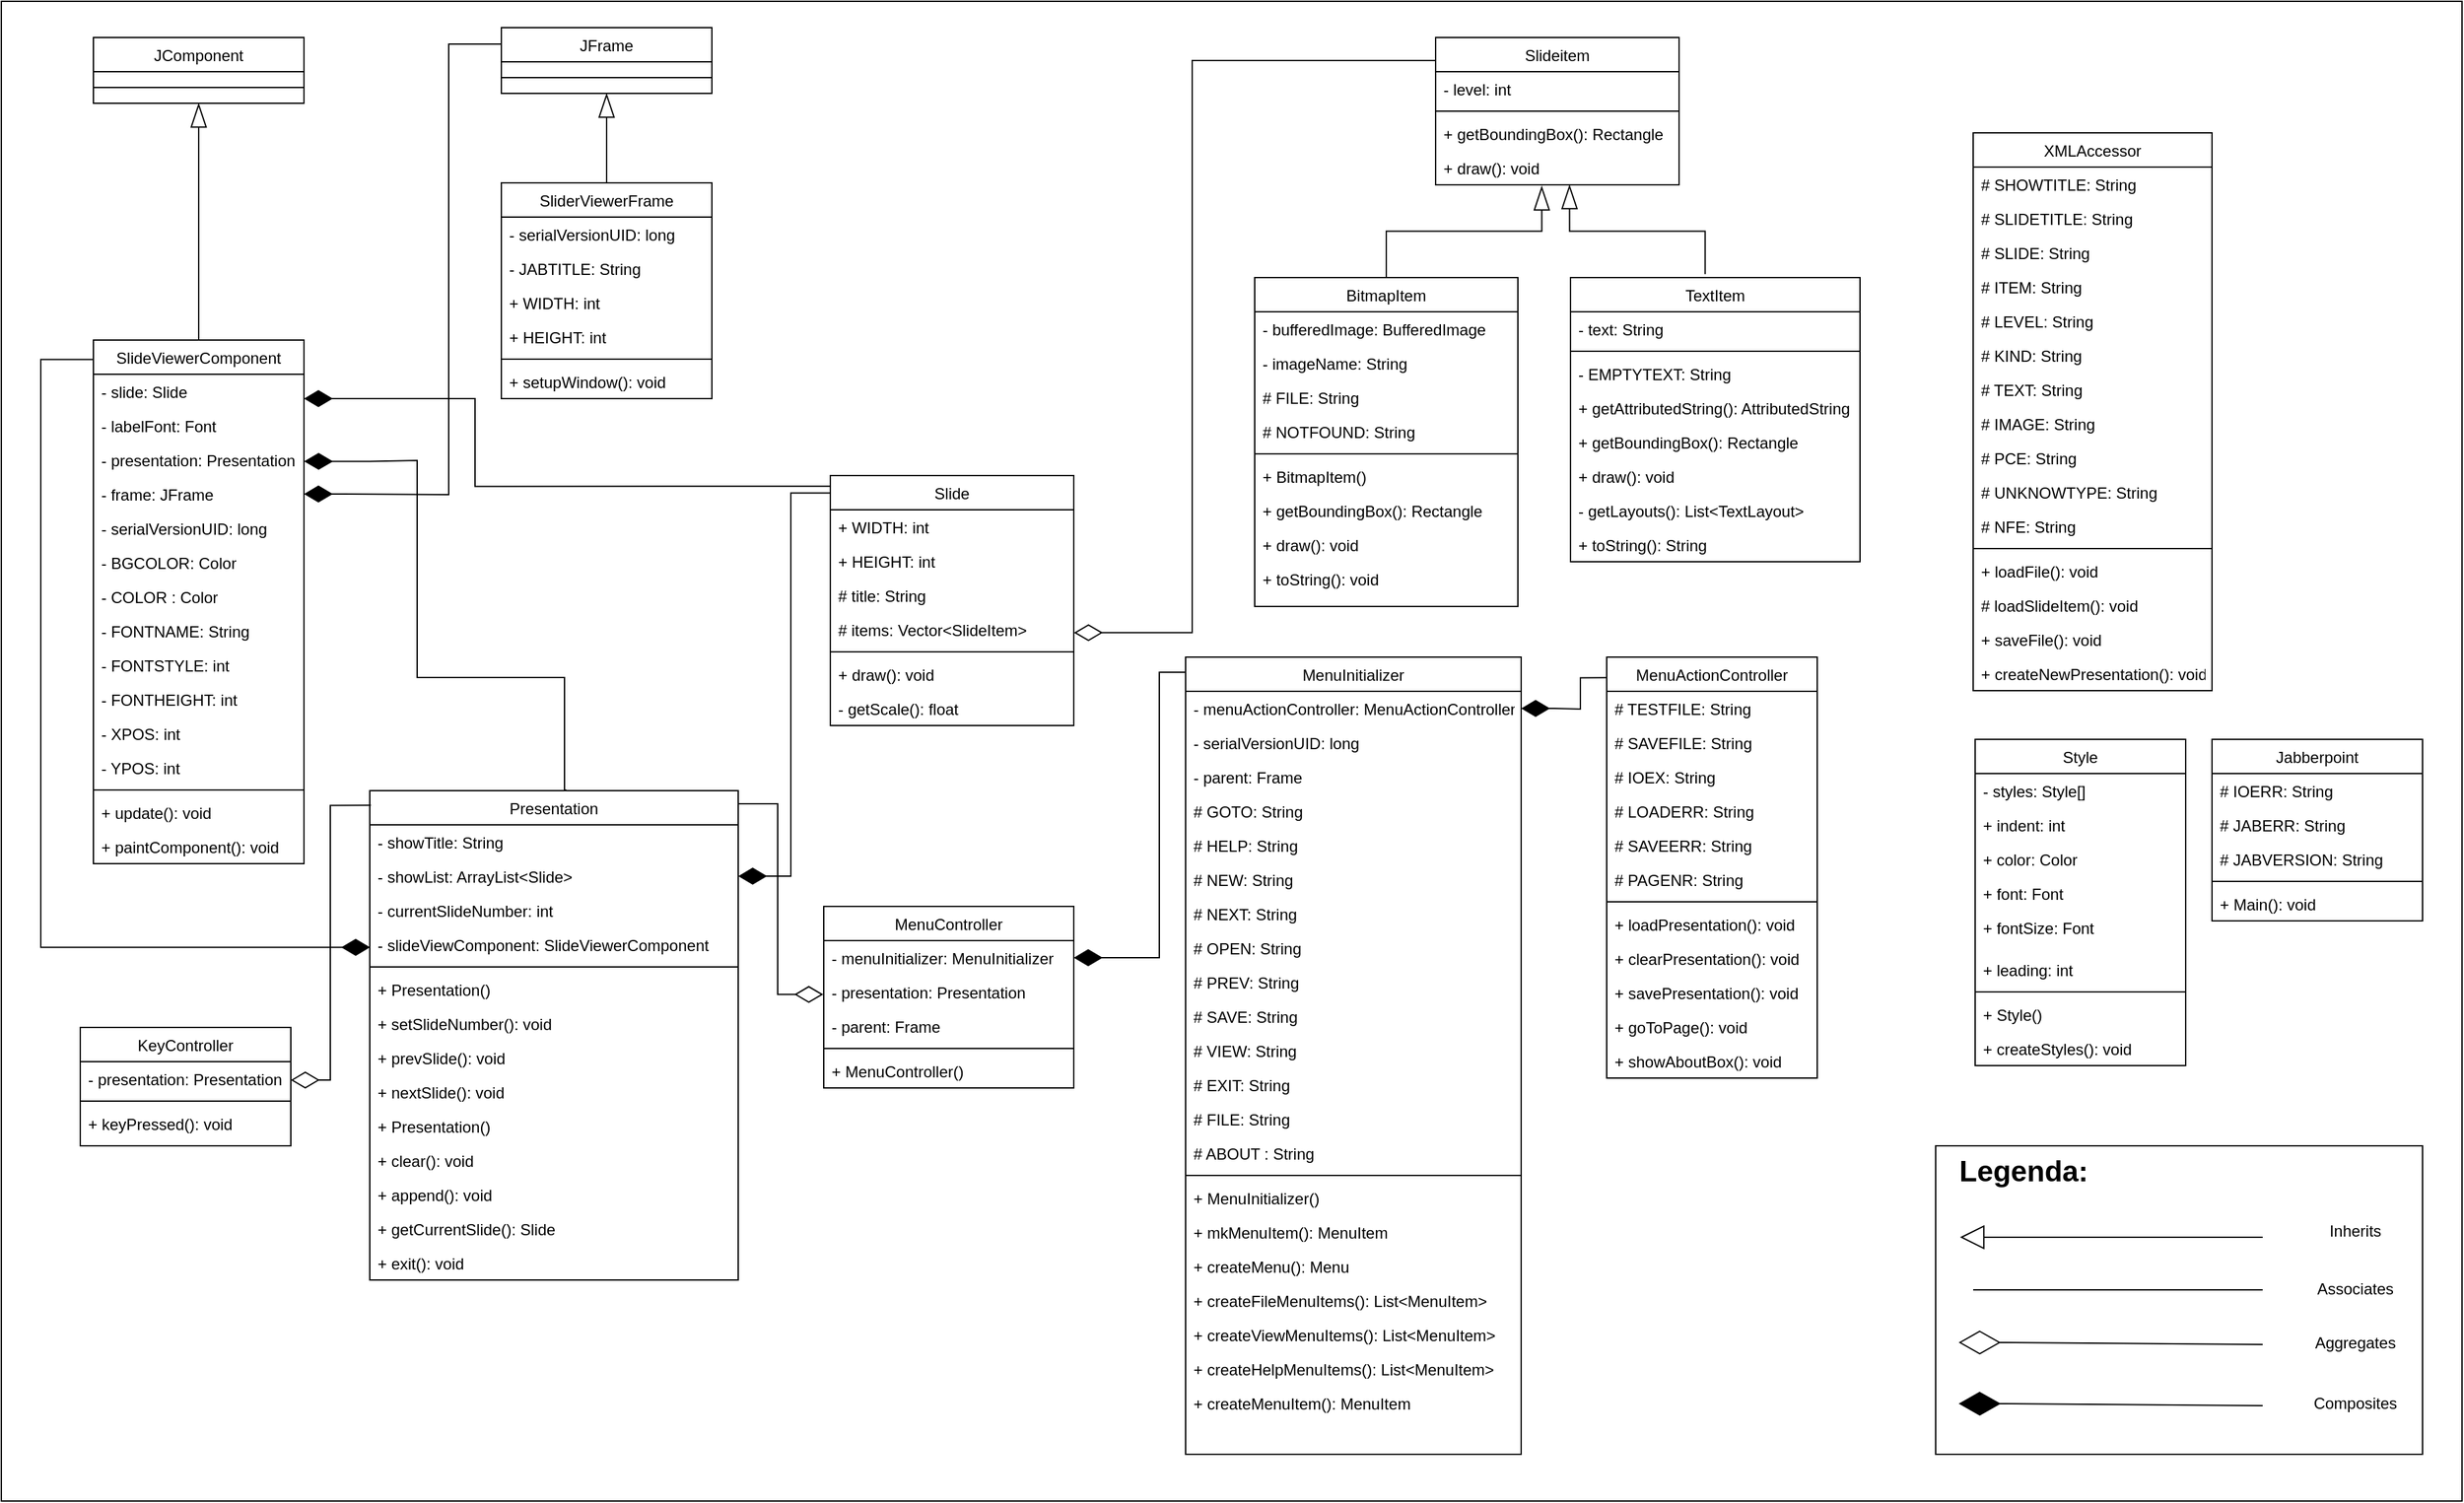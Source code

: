 <mxfile version="23.1.0" type="device">
  <diagram id="C5RBs43oDa-KdzZeNtuy" name="Page-1">
    <mxGraphModel dx="1715" dy="1783" grid="1" gridSize="10" guides="1" tooltips="1" connect="1" arrows="1" fold="1" page="1" pageScale="1" pageWidth="827" pageHeight="1169" math="0" shadow="0">
      <root>
        <mxCell id="WIyWlLk6GJQsqaUBKTNV-0" />
        <mxCell id="WIyWlLk6GJQsqaUBKTNV-1" parent="WIyWlLk6GJQsqaUBKTNV-0" />
        <mxCell id="AinF5IaoDqVy2s9bbM7c-0" value="" style="rounded=0;whiteSpace=wrap;html=1;" parent="WIyWlLk6GJQsqaUBKTNV-1" vertex="1">
          <mxGeometry x="1830" y="690" width="1870" height="1140" as="geometry" />
        </mxCell>
        <mxCell id="FnVZwy4lAgp5Y5Fxt0V_-116" value="" style="rounded=0;whiteSpace=wrap;html=1;fontSize=22;fillColor=none;" parent="WIyWlLk6GJQsqaUBKTNV-1" vertex="1">
          <mxGeometry x="3300" y="1560" width="370" height="234.5" as="geometry" />
        </mxCell>
        <mxCell id="pKOIOYd7y8SRvB6VKlsX-0" value="Jabberpoint" style="swimlane;fontStyle=0;align=center;verticalAlign=top;childLayout=stackLayout;horizontal=1;startSize=26;horizontalStack=0;resizeParent=1;resizeLast=0;collapsible=1;marginBottom=0;rounded=0;shadow=0;strokeWidth=1;" parent="WIyWlLk6GJQsqaUBKTNV-1" vertex="1">
          <mxGeometry x="3510" y="1251" width="160" height="138" as="geometry">
            <mxRectangle x="550" y="140" width="160" height="26" as="alternateBounds" />
          </mxGeometry>
        </mxCell>
        <mxCell id="pKOIOYd7y8SRvB6VKlsX-1" value="# IOERR: String" style="text;align=left;verticalAlign=top;spacingLeft=4;spacingRight=4;overflow=hidden;rotatable=0;points=[[0,0.5],[1,0.5]];portConstraint=eastwest;" parent="pKOIOYd7y8SRvB6VKlsX-0" vertex="1">
          <mxGeometry y="26" width="160" height="26" as="geometry" />
        </mxCell>
        <mxCell id="pKOIOYd7y8SRvB6VKlsX-86" value="# JABERR: String" style="text;align=left;verticalAlign=top;spacingLeft=4;spacingRight=4;overflow=hidden;rotatable=0;points=[[0,0.5],[1,0.5]];portConstraint=eastwest;" parent="pKOIOYd7y8SRvB6VKlsX-0" vertex="1">
          <mxGeometry y="52" width="160" height="26" as="geometry" />
        </mxCell>
        <mxCell id="pKOIOYd7y8SRvB6VKlsX-87" value="# JABVERSION: String" style="text;align=left;verticalAlign=top;spacingLeft=4;spacingRight=4;overflow=hidden;rotatable=0;points=[[0,0.5],[1,0.5]];portConstraint=eastwest;" parent="pKOIOYd7y8SRvB6VKlsX-0" vertex="1">
          <mxGeometry y="78" width="160" height="26" as="geometry" />
        </mxCell>
        <mxCell id="pKOIOYd7y8SRvB6VKlsX-6" value="" style="line;html=1;strokeWidth=1;align=left;verticalAlign=middle;spacingTop=-1;spacingLeft=3;spacingRight=3;rotatable=0;labelPosition=right;points=[];portConstraint=eastwest;" parent="pKOIOYd7y8SRvB6VKlsX-0" vertex="1">
          <mxGeometry y="104" width="160" height="8" as="geometry" />
        </mxCell>
        <mxCell id="pKOIOYd7y8SRvB6VKlsX-7" value="+ Main(): void" style="text;align=left;verticalAlign=top;spacingLeft=4;spacingRight=4;overflow=hidden;rotatable=0;points=[[0,0.5],[1,0.5]];portConstraint=eastwest;" parent="pKOIOYd7y8SRvB6VKlsX-0" vertex="1">
          <mxGeometry y="112" width="160" height="26" as="geometry" />
        </mxCell>
        <mxCell id="pKOIOYd7y8SRvB6VKlsX-17" value="Slide" style="swimlane;fontStyle=0;align=center;verticalAlign=top;childLayout=stackLayout;horizontal=1;startSize=26;horizontalStack=0;resizeParent=1;resizeLast=0;collapsible=1;marginBottom=0;rounded=0;shadow=0;strokeWidth=1;" parent="WIyWlLk6GJQsqaUBKTNV-1" vertex="1">
          <mxGeometry x="2460" y="1050.5" width="185" height="190" as="geometry">
            <mxRectangle x="550" y="140" width="160" height="26" as="alternateBounds" />
          </mxGeometry>
        </mxCell>
        <mxCell id="pKOIOYd7y8SRvB6VKlsX-18" value="+ WIDTH: int" style="text;align=left;verticalAlign=top;spacingLeft=4;spacingRight=4;overflow=hidden;rotatable=0;points=[[0,0.5],[1,0.5]];portConstraint=eastwest;" parent="pKOIOYd7y8SRvB6VKlsX-17" vertex="1">
          <mxGeometry y="26" width="185" height="26" as="geometry" />
        </mxCell>
        <mxCell id="FnVZwy4lAgp5Y5Fxt0V_-11" value="+ HEIGHT: int" style="text;align=left;verticalAlign=top;spacingLeft=4;spacingRight=4;overflow=hidden;rotatable=0;points=[[0,0.5],[1,0.5]];portConstraint=eastwest;" parent="pKOIOYd7y8SRvB6VKlsX-17" vertex="1">
          <mxGeometry y="52" width="185" height="26" as="geometry" />
        </mxCell>
        <mxCell id="FnVZwy4lAgp5Y5Fxt0V_-12" value="# title: String" style="text;align=left;verticalAlign=top;spacingLeft=4;spacingRight=4;overflow=hidden;rotatable=0;points=[[0,0.5],[1,0.5]];portConstraint=eastwest;" parent="pKOIOYd7y8SRvB6VKlsX-17" vertex="1">
          <mxGeometry y="78" width="185" height="26" as="geometry" />
        </mxCell>
        <mxCell id="FnVZwy4lAgp5Y5Fxt0V_-13" value="# items: Vector&lt;SlideItem&gt;" style="text;align=left;verticalAlign=top;spacingLeft=4;spacingRight=4;overflow=hidden;rotatable=0;points=[[0,0.5],[1,0.5]];portConstraint=eastwest;" parent="pKOIOYd7y8SRvB6VKlsX-17" vertex="1">
          <mxGeometry y="104" width="185" height="26" as="geometry" />
        </mxCell>
        <mxCell id="pKOIOYd7y8SRvB6VKlsX-19" value="" style="line;html=1;strokeWidth=1;align=left;verticalAlign=middle;spacingTop=-1;spacingLeft=3;spacingRight=3;rotatable=0;labelPosition=right;points=[];portConstraint=eastwest;" parent="pKOIOYd7y8SRvB6VKlsX-17" vertex="1">
          <mxGeometry y="130" width="185" height="8" as="geometry" />
        </mxCell>
        <mxCell id="pKOIOYd7y8SRvB6VKlsX-20" value="+ draw(): void" style="text;align=left;verticalAlign=top;spacingLeft=4;spacingRight=4;overflow=hidden;rotatable=0;points=[[0,0.5],[1,0.5]];portConstraint=eastwest;" parent="pKOIOYd7y8SRvB6VKlsX-17" vertex="1">
          <mxGeometry y="138" width="185" height="26" as="geometry" />
        </mxCell>
        <mxCell id="FnVZwy4lAgp5Y5Fxt0V_-14" value="- getScale(): float" style="text;align=left;verticalAlign=top;spacingLeft=4;spacingRight=4;overflow=hidden;rotatable=0;points=[[0,0.5],[1,0.5]];portConstraint=eastwest;" parent="pKOIOYd7y8SRvB6VKlsX-17" vertex="1">
          <mxGeometry y="164" width="185" height="26" as="geometry" />
        </mxCell>
        <mxCell id="pKOIOYd7y8SRvB6VKlsX-21" value="Slideitem" style="swimlane;fontStyle=0;align=center;verticalAlign=top;childLayout=stackLayout;horizontal=1;startSize=26;horizontalStack=0;resizeParent=1;resizeLast=0;collapsible=1;marginBottom=0;rounded=0;shadow=0;strokeWidth=1;" parent="WIyWlLk6GJQsqaUBKTNV-1" vertex="1">
          <mxGeometry x="2920" y="717.5" width="185" height="112" as="geometry">
            <mxRectangle x="550" y="140" width="160" height="26" as="alternateBounds" />
          </mxGeometry>
        </mxCell>
        <mxCell id="pKOIOYd7y8SRvB6VKlsX-22" value="- level: int" style="text;align=left;verticalAlign=top;spacingLeft=4;spacingRight=4;overflow=hidden;rotatable=0;points=[[0,0.5],[1,0.5]];portConstraint=eastwest;" parent="pKOIOYd7y8SRvB6VKlsX-21" vertex="1">
          <mxGeometry y="26" width="185" height="26" as="geometry" />
        </mxCell>
        <mxCell id="pKOIOYd7y8SRvB6VKlsX-23" value="" style="line;html=1;strokeWidth=1;align=left;verticalAlign=middle;spacingTop=-1;spacingLeft=3;spacingRight=3;rotatable=0;labelPosition=right;points=[];portConstraint=eastwest;" parent="pKOIOYd7y8SRvB6VKlsX-21" vertex="1">
          <mxGeometry y="52" width="185" height="8" as="geometry" />
        </mxCell>
        <mxCell id="pKOIOYd7y8SRvB6VKlsX-24" value="+ getBoundingBox(): Rectangle" style="text;align=left;verticalAlign=top;spacingLeft=4;spacingRight=4;overflow=hidden;rotatable=0;points=[[0,0.5],[1,0.5]];portConstraint=eastwest;" parent="pKOIOYd7y8SRvB6VKlsX-21" vertex="1">
          <mxGeometry y="60" width="185" height="26" as="geometry" />
        </mxCell>
        <mxCell id="FnVZwy4lAgp5Y5Fxt0V_-16" value="+ draw(): void" style="text;align=left;verticalAlign=top;spacingLeft=4;spacingRight=4;overflow=hidden;rotatable=0;points=[[0,0.5],[1,0.5]];portConstraint=eastwest;" parent="pKOIOYd7y8SRvB6VKlsX-21" vertex="1">
          <mxGeometry y="86" width="185" height="26" as="geometry" />
        </mxCell>
        <mxCell id="pKOIOYd7y8SRvB6VKlsX-25" value="Style" style="swimlane;fontStyle=0;align=center;verticalAlign=top;childLayout=stackLayout;horizontal=1;startSize=26;horizontalStack=0;resizeParent=1;resizeLast=0;collapsible=1;marginBottom=0;rounded=0;shadow=0;strokeWidth=1;" parent="WIyWlLk6GJQsqaUBKTNV-1" vertex="1">
          <mxGeometry x="3330" y="1251" width="160" height="248" as="geometry">
            <mxRectangle x="550" y="140" width="160" height="26" as="alternateBounds" />
          </mxGeometry>
        </mxCell>
        <mxCell id="FnVZwy4lAgp5Y5Fxt0V_-37" value="- styles: Style[]" style="text;align=left;verticalAlign=top;spacingLeft=4;spacingRight=4;overflow=hidden;rotatable=0;points=[[0,0.5],[1,0.5]];portConstraint=eastwest;" parent="pKOIOYd7y8SRvB6VKlsX-25" vertex="1">
          <mxGeometry y="26" width="160" height="26" as="geometry" />
        </mxCell>
        <mxCell id="pKOIOYd7y8SRvB6VKlsX-26" value="+ indent: int" style="text;align=left;verticalAlign=top;spacingLeft=4;spacingRight=4;overflow=hidden;rotatable=0;points=[[0,0.5],[1,0.5]];portConstraint=eastwest;" parent="pKOIOYd7y8SRvB6VKlsX-25" vertex="1">
          <mxGeometry y="52" width="160" height="26" as="geometry" />
        </mxCell>
        <mxCell id="FnVZwy4lAgp5Y5Fxt0V_-38" value="+ color: Color" style="text;align=left;verticalAlign=top;spacingLeft=4;spacingRight=4;overflow=hidden;rotatable=0;points=[[0,0.5],[1,0.5]];portConstraint=eastwest;" parent="pKOIOYd7y8SRvB6VKlsX-25" vertex="1">
          <mxGeometry y="78" width="160" height="26" as="geometry" />
        </mxCell>
        <mxCell id="FnVZwy4lAgp5Y5Fxt0V_-39" value="+ font: Font" style="text;align=left;verticalAlign=top;spacingLeft=4;spacingRight=4;overflow=hidden;rotatable=0;points=[[0,0.5],[1,0.5]];portConstraint=eastwest;" parent="pKOIOYd7y8SRvB6VKlsX-25" vertex="1">
          <mxGeometry y="104" width="160" height="26" as="geometry" />
        </mxCell>
        <mxCell id="FnVZwy4lAgp5Y5Fxt0V_-40" value="+ fontSize: Font" style="text;align=left;verticalAlign=top;spacingLeft=4;spacingRight=4;overflow=hidden;rotatable=0;points=[[0,0.5],[1,0.5]];portConstraint=eastwest;" parent="pKOIOYd7y8SRvB6VKlsX-25" vertex="1">
          <mxGeometry y="130" width="160" height="32" as="geometry" />
        </mxCell>
        <mxCell id="FnVZwy4lAgp5Y5Fxt0V_-41" value="+ leading: int" style="text;align=left;verticalAlign=top;spacingLeft=4;spacingRight=4;overflow=hidden;rotatable=0;points=[[0,0.5],[1,0.5]];portConstraint=eastwest;" parent="pKOIOYd7y8SRvB6VKlsX-25" vertex="1">
          <mxGeometry y="162" width="160" height="26" as="geometry" />
        </mxCell>
        <mxCell id="pKOIOYd7y8SRvB6VKlsX-27" value="" style="line;html=1;strokeWidth=1;align=left;verticalAlign=middle;spacingTop=-1;spacingLeft=3;spacingRight=3;rotatable=0;labelPosition=right;points=[];portConstraint=eastwest;" parent="pKOIOYd7y8SRvB6VKlsX-25" vertex="1">
          <mxGeometry y="188" width="160" height="8" as="geometry" />
        </mxCell>
        <mxCell id="FnVZwy4lAgp5Y5Fxt0V_-43" value="+ Style()" style="text;align=left;verticalAlign=top;spacingLeft=4;spacingRight=4;overflow=hidden;rotatable=0;points=[[0,0.5],[1,0.5]];portConstraint=eastwest;" parent="pKOIOYd7y8SRvB6VKlsX-25" vertex="1">
          <mxGeometry y="196" width="160" height="26" as="geometry" />
        </mxCell>
        <mxCell id="FnVZwy4lAgp5Y5Fxt0V_-42" value="+ createStyles(): void" style="text;align=left;verticalAlign=top;spacingLeft=4;spacingRight=4;overflow=hidden;rotatable=0;points=[[0,0.5],[1,0.5]];portConstraint=eastwest;" parent="pKOIOYd7y8SRvB6VKlsX-25" vertex="1">
          <mxGeometry y="222" width="160" height="26" as="geometry" />
        </mxCell>
        <mxCell id="pKOIOYd7y8SRvB6VKlsX-29" value="TextItem" style="swimlane;fontStyle=0;align=center;verticalAlign=top;childLayout=stackLayout;horizontal=1;startSize=26;horizontalStack=0;resizeParent=1;resizeLast=0;collapsible=1;marginBottom=0;rounded=0;shadow=0;strokeWidth=1;" parent="WIyWlLk6GJQsqaUBKTNV-1" vertex="1">
          <mxGeometry x="3022.5" y="900" width="220" height="216" as="geometry">
            <mxRectangle x="550" y="140" width="160" height="26" as="alternateBounds" />
          </mxGeometry>
        </mxCell>
        <mxCell id="pKOIOYd7y8SRvB6VKlsX-30" value="- text: String" style="text;align=left;verticalAlign=top;spacingLeft=4;spacingRight=4;overflow=hidden;rotatable=0;points=[[0,0.5],[1,0.5]];portConstraint=eastwest;" parent="pKOIOYd7y8SRvB6VKlsX-29" vertex="1">
          <mxGeometry y="26" width="220" height="26" as="geometry" />
        </mxCell>
        <mxCell id="pKOIOYd7y8SRvB6VKlsX-31" value="" style="line;html=1;strokeWidth=1;align=left;verticalAlign=middle;spacingTop=-1;spacingLeft=3;spacingRight=3;rotatable=0;labelPosition=right;points=[];portConstraint=eastwest;" parent="pKOIOYd7y8SRvB6VKlsX-29" vertex="1">
          <mxGeometry y="52" width="220" height="8" as="geometry" />
        </mxCell>
        <mxCell id="pKOIOYd7y8SRvB6VKlsX-32" value="- EMPTYTEXT: String" style="text;align=left;verticalAlign=top;spacingLeft=4;spacingRight=4;overflow=hidden;rotatable=0;points=[[0,0.5],[1,0.5]];portConstraint=eastwest;" parent="pKOIOYd7y8SRvB6VKlsX-29" vertex="1">
          <mxGeometry y="60" width="220" height="26" as="geometry" />
        </mxCell>
        <mxCell id="FnVZwy4lAgp5Y5Fxt0V_-45" value="+ getAttributedString(): AttributedString" style="text;align=left;verticalAlign=top;spacingLeft=4;spacingRight=4;overflow=hidden;rotatable=0;points=[[0,0.5],[1,0.5]];portConstraint=eastwest;" parent="pKOIOYd7y8SRvB6VKlsX-29" vertex="1">
          <mxGeometry y="86" width="220" height="26" as="geometry" />
        </mxCell>
        <mxCell id="FnVZwy4lAgp5Y5Fxt0V_-46" value="+ getBoundingBox(): Rectangle" style="text;align=left;verticalAlign=top;spacingLeft=4;spacingRight=4;overflow=hidden;rotatable=0;points=[[0,0.5],[1,0.5]];portConstraint=eastwest;" parent="pKOIOYd7y8SRvB6VKlsX-29" vertex="1">
          <mxGeometry y="112" width="220" height="26" as="geometry" />
        </mxCell>
        <mxCell id="FnVZwy4lAgp5Y5Fxt0V_-47" value="+ draw(): void" style="text;align=left;verticalAlign=top;spacingLeft=4;spacingRight=4;overflow=hidden;rotatable=0;points=[[0,0.5],[1,0.5]];portConstraint=eastwest;" parent="pKOIOYd7y8SRvB6VKlsX-29" vertex="1">
          <mxGeometry y="138" width="220" height="26" as="geometry" />
        </mxCell>
        <mxCell id="FnVZwy4lAgp5Y5Fxt0V_-49" value="- getLayouts(): List&lt;TextLayout&gt;" style="text;align=left;verticalAlign=top;spacingLeft=4;spacingRight=4;overflow=hidden;rotatable=0;points=[[0,0.5],[1,0.5]];portConstraint=eastwest;" parent="pKOIOYd7y8SRvB6VKlsX-29" vertex="1">
          <mxGeometry y="164" width="220" height="26" as="geometry" />
        </mxCell>
        <mxCell id="FnVZwy4lAgp5Y5Fxt0V_-50" value="+ toString(): String" style="text;align=left;verticalAlign=top;spacingLeft=4;spacingRight=4;overflow=hidden;rotatable=0;points=[[0,0.5],[1,0.5]];portConstraint=eastwest;" parent="pKOIOYd7y8SRvB6VKlsX-29" vertex="1">
          <mxGeometry y="190" width="220" height="26" as="geometry" />
        </mxCell>
        <mxCell id="pKOIOYd7y8SRvB6VKlsX-33" value="BitmapItem" style="swimlane;fontStyle=0;align=center;verticalAlign=top;childLayout=stackLayout;horizontal=1;startSize=26;horizontalStack=0;resizeParent=1;resizeLast=0;collapsible=1;marginBottom=0;rounded=0;shadow=0;strokeWidth=1;" parent="WIyWlLk6GJQsqaUBKTNV-1" vertex="1">
          <mxGeometry x="2782.5" y="900" width="200" height="250" as="geometry">
            <mxRectangle x="550" y="140" width="160" height="26" as="alternateBounds" />
          </mxGeometry>
        </mxCell>
        <mxCell id="pKOIOYd7y8SRvB6VKlsX-34" value="- bufferedImage: BufferedImage" style="text;align=left;verticalAlign=top;spacingLeft=4;spacingRight=4;overflow=hidden;rotatable=0;points=[[0,0.5],[1,0.5]];portConstraint=eastwest;" parent="pKOIOYd7y8SRvB6VKlsX-33" vertex="1">
          <mxGeometry y="26" width="200" height="26" as="geometry" />
        </mxCell>
        <mxCell id="pKOIOYd7y8SRvB6VKlsX-78" value="- imageName: String" style="text;align=left;verticalAlign=top;spacingLeft=4;spacingRight=4;overflow=hidden;rotatable=0;points=[[0,0.5],[1,0.5]];portConstraint=eastwest;" parent="pKOIOYd7y8SRvB6VKlsX-33" vertex="1">
          <mxGeometry y="52" width="200" height="26" as="geometry" />
        </mxCell>
        <mxCell id="pKOIOYd7y8SRvB6VKlsX-80" value="# FILE: String" style="text;align=left;verticalAlign=top;spacingLeft=4;spacingRight=4;overflow=hidden;rotatable=0;points=[[0,0.5],[1,0.5]];portConstraint=eastwest;" parent="pKOIOYd7y8SRvB6VKlsX-33" vertex="1">
          <mxGeometry y="78" width="200" height="26" as="geometry" />
        </mxCell>
        <mxCell id="pKOIOYd7y8SRvB6VKlsX-81" value="# NOTFOUND: String" style="text;align=left;verticalAlign=top;spacingLeft=4;spacingRight=4;overflow=hidden;rotatable=0;points=[[0,0.5],[1,0.5]];portConstraint=eastwest;" parent="pKOIOYd7y8SRvB6VKlsX-33" vertex="1">
          <mxGeometry y="104" width="200" height="26" as="geometry" />
        </mxCell>
        <mxCell id="pKOIOYd7y8SRvB6VKlsX-35" value="" style="line;html=1;strokeWidth=1;align=left;verticalAlign=middle;spacingTop=-1;spacingLeft=3;spacingRight=3;rotatable=0;labelPosition=right;points=[];portConstraint=eastwest;" parent="pKOIOYd7y8SRvB6VKlsX-33" vertex="1">
          <mxGeometry y="130" width="200" height="8" as="geometry" />
        </mxCell>
        <mxCell id="pKOIOYd7y8SRvB6VKlsX-79" value="+ BitmapItem()" style="text;align=left;verticalAlign=top;spacingLeft=4;spacingRight=4;overflow=hidden;rotatable=0;points=[[0,0.5],[1,0.5]];portConstraint=eastwest;" parent="pKOIOYd7y8SRvB6VKlsX-33" vertex="1">
          <mxGeometry y="138" width="200" height="26" as="geometry" />
        </mxCell>
        <mxCell id="pKOIOYd7y8SRvB6VKlsX-82" value="+ getBoundingBox(): Rectangle" style="text;align=left;verticalAlign=top;spacingLeft=4;spacingRight=4;overflow=hidden;rotatable=0;points=[[0,0.5],[1,0.5]];portConstraint=eastwest;" parent="pKOIOYd7y8SRvB6VKlsX-33" vertex="1">
          <mxGeometry y="164" width="200" height="26" as="geometry" />
        </mxCell>
        <mxCell id="pKOIOYd7y8SRvB6VKlsX-83" value="+ draw(): void" style="text;align=left;verticalAlign=top;spacingLeft=4;spacingRight=4;overflow=hidden;rotatable=0;points=[[0,0.5],[1,0.5]];portConstraint=eastwest;" parent="pKOIOYd7y8SRvB6VKlsX-33" vertex="1">
          <mxGeometry y="190" width="200" height="26" as="geometry" />
        </mxCell>
        <mxCell id="pKOIOYd7y8SRvB6VKlsX-84" value="+ toString(): void" style="text;align=left;verticalAlign=top;spacingLeft=4;spacingRight=4;overflow=hidden;rotatable=0;points=[[0,0.5],[1,0.5]];portConstraint=eastwest;" parent="pKOIOYd7y8SRvB6VKlsX-33" vertex="1">
          <mxGeometry y="216" width="200" height="26" as="geometry" />
        </mxCell>
        <mxCell id="pKOIOYd7y8SRvB6VKlsX-42" value="Presentation" style="swimlane;fontStyle=0;align=center;verticalAlign=top;childLayout=stackLayout;horizontal=1;startSize=26;horizontalStack=0;resizeParent=1;resizeLast=0;collapsible=1;marginBottom=0;rounded=0;shadow=0;strokeWidth=1;" parent="WIyWlLk6GJQsqaUBKTNV-1" vertex="1">
          <mxGeometry x="2110" y="1290" width="280" height="372" as="geometry">
            <mxRectangle x="550" y="140" width="160" height="26" as="alternateBounds" />
          </mxGeometry>
        </mxCell>
        <mxCell id="pKOIOYd7y8SRvB6VKlsX-43" value="- showTitle: String" style="text;align=left;verticalAlign=top;spacingLeft=4;spacingRight=4;overflow=hidden;rotatable=0;points=[[0,0.5],[1,0.5]];portConstraint=eastwest;" parent="pKOIOYd7y8SRvB6VKlsX-42" vertex="1">
          <mxGeometry y="26" width="280" height="26" as="geometry" />
        </mxCell>
        <mxCell id="pKOIOYd7y8SRvB6VKlsX-114" value="- showList: ArrayList&lt;Slide&gt;" style="text;align=left;verticalAlign=top;spacingLeft=4;spacingRight=4;overflow=hidden;rotatable=0;points=[[0,0.5],[1,0.5]];portConstraint=eastwest;" parent="pKOIOYd7y8SRvB6VKlsX-42" vertex="1">
          <mxGeometry y="52" width="280" height="26" as="geometry" />
        </mxCell>
        <mxCell id="pKOIOYd7y8SRvB6VKlsX-115" value="- currentSlideNumber: int" style="text;align=left;verticalAlign=top;spacingLeft=4;spacingRight=4;overflow=hidden;rotatable=0;points=[[0,0.5],[1,0.5]];portConstraint=eastwest;" parent="pKOIOYd7y8SRvB6VKlsX-42" vertex="1">
          <mxGeometry y="78" width="280" height="26" as="geometry" />
        </mxCell>
        <mxCell id="pKOIOYd7y8SRvB6VKlsX-116" value="- slideViewComponent: SlideViewerComponent" style="text;align=left;verticalAlign=top;spacingLeft=4;spacingRight=4;overflow=hidden;rotatable=0;points=[[0,0.5],[1,0.5]];portConstraint=eastwest;" parent="pKOIOYd7y8SRvB6VKlsX-42" vertex="1">
          <mxGeometry y="104" width="280" height="26" as="geometry" />
        </mxCell>
        <mxCell id="pKOIOYd7y8SRvB6VKlsX-44" value="" style="line;html=1;strokeWidth=1;align=left;verticalAlign=middle;spacingTop=-1;spacingLeft=3;spacingRight=3;rotatable=0;labelPosition=right;points=[];portConstraint=eastwest;" parent="pKOIOYd7y8SRvB6VKlsX-42" vertex="1">
          <mxGeometry y="130" width="280" height="8" as="geometry" />
        </mxCell>
        <mxCell id="pKOIOYd7y8SRvB6VKlsX-45" value="+ Presentation()" style="text;align=left;verticalAlign=top;spacingLeft=4;spacingRight=4;overflow=hidden;rotatable=0;points=[[0,0.5],[1,0.5]];portConstraint=eastwest;" parent="pKOIOYd7y8SRvB6VKlsX-42" vertex="1">
          <mxGeometry y="138" width="280" height="26" as="geometry" />
        </mxCell>
        <mxCell id="FnVZwy4lAgp5Y5Fxt0V_-3" value="+ setSlideNumber(): void" style="text;align=left;verticalAlign=top;spacingLeft=4;spacingRight=4;overflow=hidden;rotatable=0;points=[[0,0.5],[1,0.5]];portConstraint=eastwest;" parent="pKOIOYd7y8SRvB6VKlsX-42" vertex="1">
          <mxGeometry y="164" width="280" height="26" as="geometry" />
        </mxCell>
        <mxCell id="FnVZwy4lAgp5Y5Fxt0V_-4" value="+ prevSlide(): void" style="text;align=left;verticalAlign=top;spacingLeft=4;spacingRight=4;overflow=hidden;rotatable=0;points=[[0,0.5],[1,0.5]];portConstraint=eastwest;" parent="pKOIOYd7y8SRvB6VKlsX-42" vertex="1">
          <mxGeometry y="190" width="280" height="26" as="geometry" />
        </mxCell>
        <mxCell id="FnVZwy4lAgp5Y5Fxt0V_-5" value="+ nextSlide(): void" style="text;align=left;verticalAlign=top;spacingLeft=4;spacingRight=4;overflow=hidden;rotatable=0;points=[[0,0.5],[1,0.5]];portConstraint=eastwest;" parent="pKOIOYd7y8SRvB6VKlsX-42" vertex="1">
          <mxGeometry y="216" width="280" height="26" as="geometry" />
        </mxCell>
        <mxCell id="FnVZwy4lAgp5Y5Fxt0V_-6" value="+ Presentation()" style="text;align=left;verticalAlign=top;spacingLeft=4;spacingRight=4;overflow=hidden;rotatable=0;points=[[0,0.5],[1,0.5]];portConstraint=eastwest;" parent="pKOIOYd7y8SRvB6VKlsX-42" vertex="1">
          <mxGeometry y="242" width="280" height="26" as="geometry" />
        </mxCell>
        <mxCell id="FnVZwy4lAgp5Y5Fxt0V_-7" value="+ clear(): void" style="text;align=left;verticalAlign=top;spacingLeft=4;spacingRight=4;overflow=hidden;rotatable=0;points=[[0,0.5],[1,0.5]];portConstraint=eastwest;" parent="pKOIOYd7y8SRvB6VKlsX-42" vertex="1">
          <mxGeometry y="268" width="280" height="26" as="geometry" />
        </mxCell>
        <mxCell id="FnVZwy4lAgp5Y5Fxt0V_-8" value="+ append(): void" style="text;align=left;verticalAlign=top;spacingLeft=4;spacingRight=4;overflow=hidden;rotatable=0;points=[[0,0.5],[1,0.5]];portConstraint=eastwest;" parent="pKOIOYd7y8SRvB6VKlsX-42" vertex="1">
          <mxGeometry y="294" width="280" height="26" as="geometry" />
        </mxCell>
        <mxCell id="FnVZwy4lAgp5Y5Fxt0V_-9" value="+ getCurrentSlide(): Slide" style="text;align=left;verticalAlign=top;spacingLeft=4;spacingRight=4;overflow=hidden;rotatable=0;points=[[0,0.5],[1,0.5]];portConstraint=eastwest;" parent="pKOIOYd7y8SRvB6VKlsX-42" vertex="1">
          <mxGeometry y="320" width="280" height="26" as="geometry" />
        </mxCell>
        <mxCell id="FnVZwy4lAgp5Y5Fxt0V_-10" value="+ exit(): void" style="text;align=left;verticalAlign=top;spacingLeft=4;spacingRight=4;overflow=hidden;rotatable=0;points=[[0,0.5],[1,0.5]];portConstraint=eastwest;" parent="pKOIOYd7y8SRvB6VKlsX-42" vertex="1">
          <mxGeometry y="346" width="280" height="26" as="geometry" />
        </mxCell>
        <mxCell id="pKOIOYd7y8SRvB6VKlsX-46" value="SlideViewerComponent" style="swimlane;fontStyle=0;align=center;verticalAlign=top;childLayout=stackLayout;horizontal=1;startSize=26;horizontalStack=0;resizeParent=1;resizeLast=0;collapsible=1;marginBottom=0;rounded=0;shadow=0;strokeWidth=1;" parent="WIyWlLk6GJQsqaUBKTNV-1" vertex="1">
          <mxGeometry x="1900" y="947.5" width="160" height="398" as="geometry">
            <mxRectangle x="550" y="140" width="160" height="26" as="alternateBounds" />
          </mxGeometry>
        </mxCell>
        <mxCell id="pKOIOYd7y8SRvB6VKlsX-47" value="- slide: Slide" style="text;align=left;verticalAlign=top;spacingLeft=4;spacingRight=4;overflow=hidden;rotatable=0;points=[[0,0.5],[1,0.5]];portConstraint=eastwest;" parent="pKOIOYd7y8SRvB6VKlsX-46" vertex="1">
          <mxGeometry y="26" width="160" height="26" as="geometry" />
        </mxCell>
        <mxCell id="FnVZwy4lAgp5Y5Fxt0V_-17" value="- labelFont: Font" style="text;align=left;verticalAlign=top;spacingLeft=4;spacingRight=4;overflow=hidden;rotatable=0;points=[[0,0.5],[1,0.5]];portConstraint=eastwest;" parent="pKOIOYd7y8SRvB6VKlsX-46" vertex="1">
          <mxGeometry y="52" width="160" height="26" as="geometry" />
        </mxCell>
        <mxCell id="FnVZwy4lAgp5Y5Fxt0V_-23" value="- presentation: Presentation" style="text;align=left;verticalAlign=top;spacingLeft=4;spacingRight=4;overflow=hidden;rotatable=0;points=[[0,0.5],[1,0.5]];portConstraint=eastwest;" parent="pKOIOYd7y8SRvB6VKlsX-46" vertex="1">
          <mxGeometry y="78" width="160" height="26" as="geometry" />
        </mxCell>
        <mxCell id="FnVZwy4lAgp5Y5Fxt0V_-24" value="- frame: JFrame" style="text;align=left;verticalAlign=top;spacingLeft=4;spacingRight=4;overflow=hidden;rotatable=0;points=[[0,0.5],[1,0.5]];portConstraint=eastwest;" parent="pKOIOYd7y8SRvB6VKlsX-46" vertex="1">
          <mxGeometry y="104" width="160" height="26" as="geometry" />
        </mxCell>
        <mxCell id="FnVZwy4lAgp5Y5Fxt0V_-25" value="- serialVersionUID: long" style="text;align=left;verticalAlign=top;spacingLeft=4;spacingRight=4;overflow=hidden;rotatable=0;points=[[0,0.5],[1,0.5]];portConstraint=eastwest;" parent="pKOIOYd7y8SRvB6VKlsX-46" vertex="1">
          <mxGeometry y="130" width="160" height="26" as="geometry" />
        </mxCell>
        <mxCell id="FnVZwy4lAgp5Y5Fxt0V_-26" value="- BGCOLOR: Color" style="text;align=left;verticalAlign=top;spacingLeft=4;spacingRight=4;overflow=hidden;rotatable=0;points=[[0,0.5],[1,0.5]];portConstraint=eastwest;" parent="pKOIOYd7y8SRvB6VKlsX-46" vertex="1">
          <mxGeometry y="156" width="160" height="26" as="geometry" />
        </mxCell>
        <mxCell id="FnVZwy4lAgp5Y5Fxt0V_-27" value="- COLOR : Color" style="text;align=left;verticalAlign=top;spacingLeft=4;spacingRight=4;overflow=hidden;rotatable=0;points=[[0,0.5],[1,0.5]];portConstraint=eastwest;" parent="pKOIOYd7y8SRvB6VKlsX-46" vertex="1">
          <mxGeometry y="182" width="160" height="26" as="geometry" />
        </mxCell>
        <mxCell id="FnVZwy4lAgp5Y5Fxt0V_-28" value="- FONTNAME: String" style="text;align=left;verticalAlign=top;spacingLeft=4;spacingRight=4;overflow=hidden;rotatable=0;points=[[0,0.5],[1,0.5]];portConstraint=eastwest;" parent="pKOIOYd7y8SRvB6VKlsX-46" vertex="1">
          <mxGeometry y="208" width="160" height="26" as="geometry" />
        </mxCell>
        <mxCell id="FnVZwy4lAgp5Y5Fxt0V_-29" value="- FONTSTYLE: int" style="text;align=left;verticalAlign=top;spacingLeft=4;spacingRight=4;overflow=hidden;rotatable=0;points=[[0,0.5],[1,0.5]];portConstraint=eastwest;" parent="pKOIOYd7y8SRvB6VKlsX-46" vertex="1">
          <mxGeometry y="234" width="160" height="26" as="geometry" />
        </mxCell>
        <mxCell id="FnVZwy4lAgp5Y5Fxt0V_-30" value="- FONTHEIGHT: int" style="text;align=left;verticalAlign=top;spacingLeft=4;spacingRight=4;overflow=hidden;rotatable=0;points=[[0,0.5],[1,0.5]];portConstraint=eastwest;" parent="pKOIOYd7y8SRvB6VKlsX-46" vertex="1">
          <mxGeometry y="260" width="160" height="26" as="geometry" />
        </mxCell>
        <mxCell id="FnVZwy4lAgp5Y5Fxt0V_-31" value="- XPOS: int" style="text;align=left;verticalAlign=top;spacingLeft=4;spacingRight=4;overflow=hidden;rotatable=0;points=[[0,0.5],[1,0.5]];portConstraint=eastwest;" parent="pKOIOYd7y8SRvB6VKlsX-46" vertex="1">
          <mxGeometry y="286" width="160" height="26" as="geometry" />
        </mxCell>
        <mxCell id="FnVZwy4lAgp5Y5Fxt0V_-32" value="- YPOS: int" style="text;align=left;verticalAlign=top;spacingLeft=4;spacingRight=4;overflow=hidden;rotatable=0;points=[[0,0.5],[1,0.5]];portConstraint=eastwest;" parent="pKOIOYd7y8SRvB6VKlsX-46" vertex="1">
          <mxGeometry y="312" width="160" height="26" as="geometry" />
        </mxCell>
        <mxCell id="pKOIOYd7y8SRvB6VKlsX-48" value="" style="line;html=1;strokeWidth=1;align=left;verticalAlign=middle;spacingTop=-1;spacingLeft=3;spacingRight=3;rotatable=0;labelPosition=right;points=[];portConstraint=eastwest;" parent="pKOIOYd7y8SRvB6VKlsX-46" vertex="1">
          <mxGeometry y="338" width="160" height="8" as="geometry" />
        </mxCell>
        <mxCell id="pKOIOYd7y8SRvB6VKlsX-49" value="+ update(): void" style="text;align=left;verticalAlign=top;spacingLeft=4;spacingRight=4;overflow=hidden;rotatable=0;points=[[0,0.5],[1,0.5]];portConstraint=eastwest;" parent="pKOIOYd7y8SRvB6VKlsX-46" vertex="1">
          <mxGeometry y="346" width="160" height="26" as="geometry" />
        </mxCell>
        <mxCell id="FnVZwy4lAgp5Y5Fxt0V_-33" value="+ paintComponent(): void" style="text;align=left;verticalAlign=top;spacingLeft=4;spacingRight=4;overflow=hidden;rotatable=0;points=[[0,0.5],[1,0.5]];portConstraint=eastwest;" parent="pKOIOYd7y8SRvB6VKlsX-46" vertex="1">
          <mxGeometry y="372" width="160" height="26" as="geometry" />
        </mxCell>
        <mxCell id="pKOIOYd7y8SRvB6VKlsX-50" value="SliderViewerFrame" style="swimlane;fontStyle=0;align=center;verticalAlign=top;childLayout=stackLayout;horizontal=1;startSize=26;horizontalStack=0;resizeParent=1;resizeLast=0;collapsible=1;marginBottom=0;rounded=0;shadow=0;strokeWidth=1;" parent="WIyWlLk6GJQsqaUBKTNV-1" vertex="1">
          <mxGeometry x="2210" y="828" width="160" height="164" as="geometry">
            <mxRectangle x="550" y="140" width="160" height="26" as="alternateBounds" />
          </mxGeometry>
        </mxCell>
        <mxCell id="FnVZwy4lAgp5Y5Fxt0V_-34" value="- serialVersionUID: long" style="text;align=left;verticalAlign=top;spacingLeft=4;spacingRight=4;overflow=hidden;rotatable=0;points=[[0,0.5],[1,0.5]];portConstraint=eastwest;" parent="pKOIOYd7y8SRvB6VKlsX-50" vertex="1">
          <mxGeometry y="26" width="160" height="26" as="geometry" />
        </mxCell>
        <mxCell id="pKOIOYd7y8SRvB6VKlsX-51" value="- JABTITLE: String" style="text;align=left;verticalAlign=top;spacingLeft=4;spacingRight=4;overflow=hidden;rotatable=0;points=[[0,0.5],[1,0.5]];portConstraint=eastwest;" parent="pKOIOYd7y8SRvB6VKlsX-50" vertex="1">
          <mxGeometry y="52" width="160" height="26" as="geometry" />
        </mxCell>
        <mxCell id="FnVZwy4lAgp5Y5Fxt0V_-35" value="+ WIDTH: int" style="text;align=left;verticalAlign=top;spacingLeft=4;spacingRight=4;overflow=hidden;rotatable=0;points=[[0,0.5],[1,0.5]];portConstraint=eastwest;" parent="pKOIOYd7y8SRvB6VKlsX-50" vertex="1">
          <mxGeometry y="78" width="160" height="26" as="geometry" />
        </mxCell>
        <mxCell id="FnVZwy4lAgp5Y5Fxt0V_-36" value="+ HEIGHT: int" style="text;align=left;verticalAlign=top;spacingLeft=4;spacingRight=4;overflow=hidden;rotatable=0;points=[[0,0.5],[1,0.5]];portConstraint=eastwest;" parent="pKOIOYd7y8SRvB6VKlsX-50" vertex="1">
          <mxGeometry y="104" width="160" height="26" as="geometry" />
        </mxCell>
        <mxCell id="pKOIOYd7y8SRvB6VKlsX-52" value="" style="line;html=1;strokeWidth=1;align=left;verticalAlign=middle;spacingTop=-1;spacingLeft=3;spacingRight=3;rotatable=0;labelPosition=right;points=[];portConstraint=eastwest;" parent="pKOIOYd7y8SRvB6VKlsX-50" vertex="1">
          <mxGeometry y="130" width="160" height="8" as="geometry" />
        </mxCell>
        <mxCell id="pKOIOYd7y8SRvB6VKlsX-53" value="+ setupWindow(): void" style="text;align=left;verticalAlign=top;spacingLeft=4;spacingRight=4;overflow=hidden;rotatable=0;points=[[0,0.5],[1,0.5]];portConstraint=eastwest;" parent="pKOIOYd7y8SRvB6VKlsX-50" vertex="1">
          <mxGeometry y="138" width="160" height="26" as="geometry" />
        </mxCell>
        <mxCell id="pKOIOYd7y8SRvB6VKlsX-54" value="XMLAccessor" style="swimlane;fontStyle=0;align=center;verticalAlign=top;childLayout=stackLayout;horizontal=1;startSize=26;horizontalStack=0;resizeParent=1;resizeLast=0;collapsible=1;marginBottom=0;rounded=0;shadow=0;strokeWidth=1;" parent="WIyWlLk6GJQsqaUBKTNV-1" vertex="1">
          <mxGeometry x="3328.5" y="790" width="181.5" height="424" as="geometry">
            <mxRectangle x="550" y="140" width="160" height="26" as="alternateBounds" />
          </mxGeometry>
        </mxCell>
        <mxCell id="pKOIOYd7y8SRvB6VKlsX-55" value="# SHOWTITLE: String" style="text;align=left;verticalAlign=top;spacingLeft=4;spacingRight=4;overflow=hidden;rotatable=0;points=[[0,0.5],[1,0.5]];portConstraint=eastwest;" parent="pKOIOYd7y8SRvB6VKlsX-54" vertex="1">
          <mxGeometry y="26" width="181.5" height="26" as="geometry" />
        </mxCell>
        <mxCell id="FnVZwy4lAgp5Y5Fxt0V_-51" value="# SLIDETITLE: String" style="text;align=left;verticalAlign=top;spacingLeft=4;spacingRight=4;overflow=hidden;rotatable=0;points=[[0,0.5],[1,0.5]];portConstraint=eastwest;" parent="pKOIOYd7y8SRvB6VKlsX-54" vertex="1">
          <mxGeometry y="52" width="181.5" height="26" as="geometry" />
        </mxCell>
        <mxCell id="FnVZwy4lAgp5Y5Fxt0V_-52" value="# SLIDE: String" style="text;align=left;verticalAlign=top;spacingLeft=4;spacingRight=4;overflow=hidden;rotatable=0;points=[[0,0.5],[1,0.5]];portConstraint=eastwest;" parent="pKOIOYd7y8SRvB6VKlsX-54" vertex="1">
          <mxGeometry y="78" width="181.5" height="26" as="geometry" />
        </mxCell>
        <mxCell id="FnVZwy4lAgp5Y5Fxt0V_-53" value="# ITEM: String" style="text;align=left;verticalAlign=top;spacingLeft=4;spacingRight=4;overflow=hidden;rotatable=0;points=[[0,0.5],[1,0.5]];portConstraint=eastwest;" parent="pKOIOYd7y8SRvB6VKlsX-54" vertex="1">
          <mxGeometry y="104" width="181.5" height="26" as="geometry" />
        </mxCell>
        <mxCell id="FnVZwy4lAgp5Y5Fxt0V_-54" value="# LEVEL: String" style="text;align=left;verticalAlign=top;spacingLeft=4;spacingRight=4;overflow=hidden;rotatable=0;points=[[0,0.5],[1,0.5]];portConstraint=eastwest;" parent="pKOIOYd7y8SRvB6VKlsX-54" vertex="1">
          <mxGeometry y="130" width="181.5" height="26" as="geometry" />
        </mxCell>
        <mxCell id="FnVZwy4lAgp5Y5Fxt0V_-55" value="# KIND: String" style="text;align=left;verticalAlign=top;spacingLeft=4;spacingRight=4;overflow=hidden;rotatable=0;points=[[0,0.5],[1,0.5]];portConstraint=eastwest;" parent="pKOIOYd7y8SRvB6VKlsX-54" vertex="1">
          <mxGeometry y="156" width="181.5" height="26" as="geometry" />
        </mxCell>
        <mxCell id="FnVZwy4lAgp5Y5Fxt0V_-56" value="# TEXT: String" style="text;align=left;verticalAlign=top;spacingLeft=4;spacingRight=4;overflow=hidden;rotatable=0;points=[[0,0.5],[1,0.5]];portConstraint=eastwest;" parent="pKOIOYd7y8SRvB6VKlsX-54" vertex="1">
          <mxGeometry y="182" width="181.5" height="26" as="geometry" />
        </mxCell>
        <mxCell id="FnVZwy4lAgp5Y5Fxt0V_-57" value="# IMAGE: String" style="text;align=left;verticalAlign=top;spacingLeft=4;spacingRight=4;overflow=hidden;rotatable=0;points=[[0,0.5],[1,0.5]];portConstraint=eastwest;" parent="pKOIOYd7y8SRvB6VKlsX-54" vertex="1">
          <mxGeometry y="208" width="181.5" height="26" as="geometry" />
        </mxCell>
        <mxCell id="FnVZwy4lAgp5Y5Fxt0V_-58" value="# PCE: String" style="text;align=left;verticalAlign=top;spacingLeft=4;spacingRight=4;overflow=hidden;rotatable=0;points=[[0,0.5],[1,0.5]];portConstraint=eastwest;" parent="pKOIOYd7y8SRvB6VKlsX-54" vertex="1">
          <mxGeometry y="234" width="181.5" height="26" as="geometry" />
        </mxCell>
        <mxCell id="FnVZwy4lAgp5Y5Fxt0V_-59" value="# UNKNOWTYPE: String" style="text;align=left;verticalAlign=top;spacingLeft=4;spacingRight=4;overflow=hidden;rotatable=0;points=[[0,0.5],[1,0.5]];portConstraint=eastwest;" parent="pKOIOYd7y8SRvB6VKlsX-54" vertex="1">
          <mxGeometry y="260" width="181.5" height="26" as="geometry" />
        </mxCell>
        <mxCell id="FnVZwy4lAgp5Y5Fxt0V_-60" value="# NFE: String" style="text;align=left;verticalAlign=top;spacingLeft=4;spacingRight=4;overflow=hidden;rotatable=0;points=[[0,0.5],[1,0.5]];portConstraint=eastwest;" parent="pKOIOYd7y8SRvB6VKlsX-54" vertex="1">
          <mxGeometry y="286" width="181.5" height="26" as="geometry" />
        </mxCell>
        <mxCell id="pKOIOYd7y8SRvB6VKlsX-56" value="" style="line;html=1;strokeWidth=1;align=left;verticalAlign=middle;spacingTop=-1;spacingLeft=3;spacingRight=3;rotatable=0;labelPosition=right;points=[];portConstraint=eastwest;" parent="pKOIOYd7y8SRvB6VKlsX-54" vertex="1">
          <mxGeometry y="312" width="181.5" height="8" as="geometry" />
        </mxCell>
        <mxCell id="pKOIOYd7y8SRvB6VKlsX-57" value="+ loadFile(): void" style="text;align=left;verticalAlign=top;spacingLeft=4;spacingRight=4;overflow=hidden;rotatable=0;points=[[0,0.5],[1,0.5]];portConstraint=eastwest;" parent="pKOIOYd7y8SRvB6VKlsX-54" vertex="1">
          <mxGeometry y="320" width="181.5" height="26" as="geometry" />
        </mxCell>
        <mxCell id="FnVZwy4lAgp5Y5Fxt0V_-61" value="# loadSlideItem(): void" style="text;align=left;verticalAlign=top;spacingLeft=4;spacingRight=4;overflow=hidden;rotatable=0;points=[[0,0.5],[1,0.5]];portConstraint=eastwest;" parent="pKOIOYd7y8SRvB6VKlsX-54" vertex="1">
          <mxGeometry y="346" width="181.5" height="26" as="geometry" />
        </mxCell>
        <mxCell id="FnVZwy4lAgp5Y5Fxt0V_-62" value="+ saveFile(): void" style="text;align=left;verticalAlign=top;spacingLeft=4;spacingRight=4;overflow=hidden;rotatable=0;points=[[0,0.5],[1,0.5]];portConstraint=eastwest;" parent="pKOIOYd7y8SRvB6VKlsX-54" vertex="1">
          <mxGeometry y="372" width="181.5" height="26" as="geometry" />
        </mxCell>
        <mxCell id="vF-fxXkMvd1RSkqFSVTy-0" value="+ createNewPresentation(): void" style="text;align=left;verticalAlign=top;spacingLeft=4;spacingRight=4;overflow=hidden;rotatable=0;points=[[0,0.5],[1,0.5]];portConstraint=eastwest;" vertex="1" parent="pKOIOYd7y8SRvB6VKlsX-54">
          <mxGeometry y="398" width="181.5" height="26" as="geometry" />
        </mxCell>
        <mxCell id="pKOIOYd7y8SRvB6VKlsX-58" value="KeyController" style="swimlane;fontStyle=0;align=center;verticalAlign=top;childLayout=stackLayout;horizontal=1;startSize=26;horizontalStack=0;resizeParent=1;resizeLast=0;collapsible=1;marginBottom=0;rounded=0;shadow=0;strokeWidth=1;" parent="WIyWlLk6GJQsqaUBKTNV-1" vertex="1">
          <mxGeometry x="1890" y="1470" width="160" height="90" as="geometry">
            <mxRectangle x="550" y="140" width="160" height="26" as="alternateBounds" />
          </mxGeometry>
        </mxCell>
        <mxCell id="pKOIOYd7y8SRvB6VKlsX-59" value="- presentation: Presentation" style="text;align=left;verticalAlign=top;spacingLeft=4;spacingRight=4;overflow=hidden;rotatable=0;points=[[0,0.5],[1,0.5]];portConstraint=eastwest;" parent="pKOIOYd7y8SRvB6VKlsX-58" vertex="1">
          <mxGeometry y="26" width="160" height="26" as="geometry" />
        </mxCell>
        <mxCell id="pKOIOYd7y8SRvB6VKlsX-60" value="" style="line;html=1;strokeWidth=1;align=left;verticalAlign=middle;spacingTop=-1;spacingLeft=3;spacingRight=3;rotatable=0;labelPosition=right;points=[];portConstraint=eastwest;" parent="pKOIOYd7y8SRvB6VKlsX-58" vertex="1">
          <mxGeometry y="52" width="160" height="8" as="geometry" />
        </mxCell>
        <mxCell id="pKOIOYd7y8SRvB6VKlsX-61" value="+ keyPressed(): void" style="text;align=left;verticalAlign=top;spacingLeft=4;spacingRight=4;overflow=hidden;rotatable=0;points=[[0,0.5],[1,0.5]];portConstraint=eastwest;" parent="pKOIOYd7y8SRvB6VKlsX-58" vertex="1">
          <mxGeometry y="60" width="160" height="26" as="geometry" />
        </mxCell>
        <mxCell id="pKOIOYd7y8SRvB6VKlsX-62" value="MenuInitializer" style="swimlane;fontStyle=0;align=center;verticalAlign=top;childLayout=stackLayout;horizontal=1;startSize=26;horizontalStack=0;resizeParent=1;resizeLast=0;collapsible=1;marginBottom=0;rounded=0;shadow=0;strokeWidth=1;" parent="WIyWlLk6GJQsqaUBKTNV-1" vertex="1">
          <mxGeometry x="2730" y="1188.5" width="255" height="606" as="geometry">
            <mxRectangle x="550" y="140" width="160" height="26" as="alternateBounds" />
          </mxGeometry>
        </mxCell>
        <mxCell id="vF-fxXkMvd1RSkqFSVTy-20" value="- menuActionController: MenuActionController" style="text;align=left;verticalAlign=top;spacingLeft=4;spacingRight=4;overflow=hidden;rotatable=0;points=[[0,0.5],[1,0.5]];portConstraint=eastwest;" vertex="1" parent="pKOIOYd7y8SRvB6VKlsX-62">
          <mxGeometry y="26" width="255" height="26" as="geometry" />
        </mxCell>
        <mxCell id="pKOIOYd7y8SRvB6VKlsX-94" value="- serialVersionUID: long" style="text;align=left;verticalAlign=top;spacingLeft=4;spacingRight=4;overflow=hidden;rotatable=0;points=[[0,0.5],[1,0.5]];portConstraint=eastwest;" parent="pKOIOYd7y8SRvB6VKlsX-62" vertex="1">
          <mxGeometry y="52" width="255" height="26" as="geometry" />
        </mxCell>
        <mxCell id="pKOIOYd7y8SRvB6VKlsX-63" value="- parent: Frame" style="text;align=left;verticalAlign=top;spacingLeft=4;spacingRight=4;overflow=hidden;rotatable=0;points=[[0,0.5],[1,0.5]];portConstraint=eastwest;" parent="pKOIOYd7y8SRvB6VKlsX-62" vertex="1">
          <mxGeometry y="78" width="255" height="26" as="geometry" />
        </mxCell>
        <mxCell id="pKOIOYd7y8SRvB6VKlsX-98" value="# GOTO: String" style="text;align=left;verticalAlign=top;spacingLeft=4;spacingRight=4;overflow=hidden;rotatable=0;points=[[0,0.5],[1,0.5]];portConstraint=eastwest;" parent="pKOIOYd7y8SRvB6VKlsX-62" vertex="1">
          <mxGeometry y="104" width="255" height="26" as="geometry" />
        </mxCell>
        <mxCell id="pKOIOYd7y8SRvB6VKlsX-100" value="# HELP: String" style="text;align=left;verticalAlign=top;spacingLeft=4;spacingRight=4;overflow=hidden;rotatable=0;points=[[0,0.5],[1,0.5]];portConstraint=eastwest;" parent="pKOIOYd7y8SRvB6VKlsX-62" vertex="1">
          <mxGeometry y="130" width="255" height="26" as="geometry" />
        </mxCell>
        <mxCell id="pKOIOYd7y8SRvB6VKlsX-101" value="# NEW: String" style="text;align=left;verticalAlign=top;spacingLeft=4;spacingRight=4;overflow=hidden;rotatable=0;points=[[0,0.5],[1,0.5]];portConstraint=eastwest;" parent="pKOIOYd7y8SRvB6VKlsX-62" vertex="1">
          <mxGeometry y="156" width="255" height="26" as="geometry" />
        </mxCell>
        <mxCell id="pKOIOYd7y8SRvB6VKlsX-102" value="# NEXT: String" style="text;align=left;verticalAlign=top;spacingLeft=4;spacingRight=4;overflow=hidden;rotatable=0;points=[[0,0.5],[1,0.5]];portConstraint=eastwest;" parent="pKOIOYd7y8SRvB6VKlsX-62" vertex="1">
          <mxGeometry y="182" width="255" height="26" as="geometry" />
        </mxCell>
        <mxCell id="pKOIOYd7y8SRvB6VKlsX-103" value="# OPEN: String" style="text;align=left;verticalAlign=top;spacingLeft=4;spacingRight=4;overflow=hidden;rotatable=0;points=[[0,0.5],[1,0.5]];portConstraint=eastwest;" parent="pKOIOYd7y8SRvB6VKlsX-62" vertex="1">
          <mxGeometry y="208" width="255" height="26" as="geometry" />
        </mxCell>
        <mxCell id="pKOIOYd7y8SRvB6VKlsX-105" value="# PREV: String" style="text;align=left;verticalAlign=top;spacingLeft=4;spacingRight=4;overflow=hidden;rotatable=0;points=[[0,0.5],[1,0.5]];portConstraint=eastwest;" parent="pKOIOYd7y8SRvB6VKlsX-62" vertex="1">
          <mxGeometry y="234" width="255" height="26" as="geometry" />
        </mxCell>
        <mxCell id="pKOIOYd7y8SRvB6VKlsX-106" value="# SAVE: String" style="text;align=left;verticalAlign=top;spacingLeft=4;spacingRight=4;overflow=hidden;rotatable=0;points=[[0,0.5],[1,0.5]];portConstraint=eastwest;" parent="pKOIOYd7y8SRvB6VKlsX-62" vertex="1">
          <mxGeometry y="260" width="255" height="26" as="geometry" />
        </mxCell>
        <mxCell id="pKOIOYd7y8SRvB6VKlsX-107" value="# VIEW: String" style="text;align=left;verticalAlign=top;spacingLeft=4;spacingRight=4;overflow=hidden;rotatable=0;points=[[0,0.5],[1,0.5]];portConstraint=eastwest;" parent="pKOIOYd7y8SRvB6VKlsX-62" vertex="1">
          <mxGeometry y="286" width="255" height="26" as="geometry" />
        </mxCell>
        <mxCell id="pKOIOYd7y8SRvB6VKlsX-97" value="# EXIT: String" style="text;align=left;verticalAlign=top;spacingLeft=4;spacingRight=4;overflow=hidden;rotatable=0;points=[[0,0.5],[1,0.5]];portConstraint=eastwest;" parent="pKOIOYd7y8SRvB6VKlsX-62" vertex="1">
          <mxGeometry y="312" width="255" height="26" as="geometry" />
        </mxCell>
        <mxCell id="pKOIOYd7y8SRvB6VKlsX-96" value="# FILE: String" style="text;align=left;verticalAlign=top;spacingLeft=4;spacingRight=4;overflow=hidden;rotatable=0;points=[[0,0.5],[1,0.5]];portConstraint=eastwest;" parent="pKOIOYd7y8SRvB6VKlsX-62" vertex="1">
          <mxGeometry y="338" width="255" height="26" as="geometry" />
        </mxCell>
        <mxCell id="pKOIOYd7y8SRvB6VKlsX-95" value="# ABOUT : String" style="text;align=left;verticalAlign=top;spacingLeft=4;spacingRight=4;overflow=hidden;rotatable=0;points=[[0,0.5],[1,0.5]];portConstraint=eastwest;" parent="pKOIOYd7y8SRvB6VKlsX-62" vertex="1">
          <mxGeometry y="364" width="255" height="26" as="geometry" />
        </mxCell>
        <mxCell id="pKOIOYd7y8SRvB6VKlsX-64" value="" style="line;html=1;strokeWidth=1;align=left;verticalAlign=middle;spacingTop=-1;spacingLeft=3;spacingRight=3;rotatable=0;labelPosition=right;points=[];portConstraint=eastwest;" parent="pKOIOYd7y8SRvB6VKlsX-62" vertex="1">
          <mxGeometry y="390" width="255" height="8" as="geometry" />
        </mxCell>
        <mxCell id="pKOIOYd7y8SRvB6VKlsX-65" value="+ MenuInitializer()" style="text;align=left;verticalAlign=top;spacingLeft=4;spacingRight=4;overflow=hidden;rotatable=0;points=[[0,0.5],[1,0.5]];portConstraint=eastwest;" parent="pKOIOYd7y8SRvB6VKlsX-62" vertex="1">
          <mxGeometry y="398" width="255" height="26" as="geometry" />
        </mxCell>
        <mxCell id="pKOIOYd7y8SRvB6VKlsX-113" value="+ mkMenuItem(): MenuItem" style="text;align=left;verticalAlign=top;spacingLeft=4;spacingRight=4;overflow=hidden;rotatable=0;points=[[0,0.5],[1,0.5]];portConstraint=eastwest;" parent="pKOIOYd7y8SRvB6VKlsX-62" vertex="1">
          <mxGeometry y="424" width="255" height="26" as="geometry" />
        </mxCell>
        <mxCell id="vF-fxXkMvd1RSkqFSVTy-1" value="+ createMenu(): Menu" style="text;align=left;verticalAlign=top;spacingLeft=4;spacingRight=4;overflow=hidden;rotatable=0;points=[[0,0.5],[1,0.5]];portConstraint=eastwest;" vertex="1" parent="pKOIOYd7y8SRvB6VKlsX-62">
          <mxGeometry y="450" width="255" height="26" as="geometry" />
        </mxCell>
        <mxCell id="vF-fxXkMvd1RSkqFSVTy-2" value="+ createFileMenuItems(): List&lt;MenuItem&gt;" style="text;align=left;verticalAlign=top;spacingLeft=4;spacingRight=4;overflow=hidden;rotatable=0;points=[[0,0.5],[1,0.5]];portConstraint=eastwest;" vertex="1" parent="pKOIOYd7y8SRvB6VKlsX-62">
          <mxGeometry y="476" width="255" height="26" as="geometry" />
        </mxCell>
        <mxCell id="vF-fxXkMvd1RSkqFSVTy-3" value="+ createViewMenuItems(): List&lt;MenuItem&gt;" style="text;align=left;verticalAlign=top;spacingLeft=4;spacingRight=4;overflow=hidden;rotatable=0;points=[[0,0.5],[1,0.5]];portConstraint=eastwest;" vertex="1" parent="pKOIOYd7y8SRvB6VKlsX-62">
          <mxGeometry y="502" width="255" height="26" as="geometry" />
        </mxCell>
        <mxCell id="vF-fxXkMvd1RSkqFSVTy-4" value="+ createHelpMenuItems(): List&lt;MenuItem&gt;" style="text;align=left;verticalAlign=top;spacingLeft=4;spacingRight=4;overflow=hidden;rotatable=0;points=[[0,0.5],[1,0.5]];portConstraint=eastwest;" vertex="1" parent="pKOIOYd7y8SRvB6VKlsX-62">
          <mxGeometry y="528" width="255" height="26" as="geometry" />
        </mxCell>
        <mxCell id="vF-fxXkMvd1RSkqFSVTy-5" value="+ createMenuItem(): MenuItem" style="text;align=left;verticalAlign=top;spacingLeft=4;spacingRight=4;overflow=hidden;rotatable=0;points=[[0,0.5],[1,0.5]];portConstraint=eastwest;" vertex="1" parent="pKOIOYd7y8SRvB6VKlsX-62">
          <mxGeometry y="554" width="255" height="26" as="geometry" />
        </mxCell>
        <mxCell id="FnVZwy4lAgp5Y5Fxt0V_-69" value="" style="endArrow=block;endSize=16;endFill=0;html=1;rounded=0;" parent="WIyWlLk6GJQsqaUBKTNV-1" edge="1">
          <mxGeometry width="160" relative="1" as="geometry">
            <mxPoint x="3548.5" y="1629.5" as="sourcePoint" />
            <mxPoint x="3318.5" y="1629.5" as="targetPoint" />
          </mxGeometry>
        </mxCell>
        <mxCell id="FnVZwy4lAgp5Y5Fxt0V_-71" value="Inherits" style="text;html=1;strokeColor=none;fillColor=none;align=center;verticalAlign=middle;whiteSpace=wrap;rounded=0;" parent="WIyWlLk6GJQsqaUBKTNV-1" vertex="1">
          <mxGeometry x="3588.5" y="1609.5" width="60" height="30" as="geometry" />
        </mxCell>
        <mxCell id="FnVZwy4lAgp5Y5Fxt0V_-78" value="" style="rhombus;whiteSpace=wrap;html=1;" parent="WIyWlLk6GJQsqaUBKTNV-1" vertex="1">
          <mxGeometry x="3318.5" y="1701" width="30" height="17" as="geometry" />
        </mxCell>
        <mxCell id="FnVZwy4lAgp5Y5Fxt0V_-79" value="" style="endArrow=none;html=1;rounded=0;strokeColor=default;exitX=1;exitY=0.5;exitDx=0;exitDy=0;" parent="WIyWlLk6GJQsqaUBKTNV-1" source="FnVZwy4lAgp5Y5Fxt0V_-78" edge="1">
          <mxGeometry width="50" height="50" relative="1" as="geometry">
            <mxPoint x="3358.5" y="1711" as="sourcePoint" />
            <mxPoint x="3548.5" y="1711" as="targetPoint" />
          </mxGeometry>
        </mxCell>
        <mxCell id="FnVZwy4lAgp5Y5Fxt0V_-80" value="Aggregates" style="text;html=1;strokeColor=none;fillColor=none;align=center;verticalAlign=middle;whiteSpace=wrap;rounded=0;" parent="WIyWlLk6GJQsqaUBKTNV-1" vertex="1">
          <mxGeometry x="3588.5" y="1694.5" width="60" height="30" as="geometry" />
        </mxCell>
        <mxCell id="FnVZwy4lAgp5Y5Fxt0V_-82" value="" style="endArrow=none;html=1;rounded=0;strokeColor=default;exitX=1.001;exitY=0.594;exitDx=0;exitDy=0;startArrow=diamondThin;startFill=0;targetPerimeterSpacing=5;strokeWidth=1;jumpSize=6;startSize=19;edgeStyle=orthogonalEdgeStyle;exitPerimeter=0;" parent="WIyWlLk6GJQsqaUBKTNV-1" source="FnVZwy4lAgp5Y5Fxt0V_-13" edge="1">
          <mxGeometry width="50" height="50" relative="1" as="geometry">
            <mxPoint x="2660" y="1168.74" as="sourcePoint" />
            <mxPoint x="2920" y="735" as="targetPoint" />
            <Array as="points">
              <mxPoint x="2735" y="1170" />
              <mxPoint x="2735" y="735" />
            </Array>
          </mxGeometry>
        </mxCell>
        <mxCell id="FnVZwy4lAgp5Y5Fxt0V_-83" value="" style="endArrow=none;html=1;rounded=0;strokeColor=default;" parent="WIyWlLk6GJQsqaUBKTNV-1" edge="1">
          <mxGeometry width="50" height="50" relative="1" as="geometry">
            <mxPoint x="3328.5" y="1669.5" as="sourcePoint" />
            <mxPoint x="3548.5" y="1669.5" as="targetPoint" />
          </mxGeometry>
        </mxCell>
        <mxCell id="FnVZwy4lAgp5Y5Fxt0V_-84" value="Associates" style="text;html=1;strokeColor=none;fillColor=none;align=center;verticalAlign=middle;whiteSpace=wrap;rounded=0;" parent="WIyWlLk6GJQsqaUBKTNV-1" vertex="1">
          <mxGeometry x="3588.5" y="1653.5" width="60" height="30" as="geometry" />
        </mxCell>
        <mxCell id="FnVZwy4lAgp5Y5Fxt0V_-104" value="" style="rhombus;whiteSpace=wrap;html=1;fillColor=#000000;" parent="WIyWlLk6GJQsqaUBKTNV-1" vertex="1">
          <mxGeometry x="3318.5" y="1747.5" width="30" height="17" as="geometry" />
        </mxCell>
        <mxCell id="FnVZwy4lAgp5Y5Fxt0V_-105" value="" style="endArrow=none;html=1;rounded=0;strokeColor=default;exitX=1;exitY=0.5;exitDx=0;exitDy=0;" parent="WIyWlLk6GJQsqaUBKTNV-1" source="FnVZwy4lAgp5Y5Fxt0V_-104" edge="1">
          <mxGeometry width="50" height="50" relative="1" as="geometry">
            <mxPoint x="3358.5" y="1757.5" as="sourcePoint" />
            <mxPoint x="3548.5" y="1757.5" as="targetPoint" />
          </mxGeometry>
        </mxCell>
        <mxCell id="FnVZwy4lAgp5Y5Fxt0V_-106" value="Composites" style="text;html=1;strokeColor=none;fillColor=none;align=center;verticalAlign=middle;whiteSpace=wrap;rounded=0;" parent="WIyWlLk6GJQsqaUBKTNV-1" vertex="1">
          <mxGeometry x="3588.5" y="1741" width="60" height="30" as="geometry" />
        </mxCell>
        <mxCell id="FnVZwy4lAgp5Y5Fxt0V_-113" value="" style="endArrow=blockThin;endSize=16;endFill=0;html=1;rounded=0;entryX=0.55;entryY=1.001;entryDx=0;entryDy=0;entryPerimeter=0;exitX=0.465;exitY=-0.012;exitDx=0;exitDy=0;exitPerimeter=0;startSize=4;edgeStyle=orthogonalEdgeStyle;" parent="WIyWlLk6GJQsqaUBKTNV-1" source="pKOIOYd7y8SRvB6VKlsX-29" target="FnVZwy4lAgp5Y5Fxt0V_-16" edge="1">
          <mxGeometry width="160" relative="1" as="geometry">
            <mxPoint x="3500" y="769.45" as="sourcePoint" />
            <mxPoint x="3230" y="758.5" as="targetPoint" />
          </mxGeometry>
        </mxCell>
        <mxCell id="FnVZwy4lAgp5Y5Fxt0V_-114" value="" style="endArrow=blockThin;endSize=16;endFill=0;html=1;rounded=0;entryX=0.436;entryY=1.039;entryDx=0;entryDy=0;entryPerimeter=0;exitX=0.5;exitY=0;exitDx=0;exitDy=0;edgeStyle=orthogonalEdgeStyle;" parent="WIyWlLk6GJQsqaUBKTNV-1" source="pKOIOYd7y8SRvB6VKlsX-33" target="FnVZwy4lAgp5Y5Fxt0V_-16" edge="1">
          <mxGeometry width="160" relative="1" as="geometry">
            <mxPoint x="3252.3" y="785.908" as="sourcePoint" />
            <mxPoint x="3113.06" y="682.948" as="targetPoint" />
          </mxGeometry>
        </mxCell>
        <mxCell id="FnVZwy4lAgp5Y5Fxt0V_-115" value="Legenda:&amp;nbsp;" style="text;html=1;strokeColor=none;fillColor=none;align=center;verticalAlign=middle;whiteSpace=wrap;rounded=0;fontStyle=1;fontSize=22;" parent="WIyWlLk6GJQsqaUBKTNV-1" vertex="1">
          <mxGeometry x="3340" y="1564.5" width="60" height="30" as="geometry" />
        </mxCell>
        <mxCell id="bNjHxAySiYM3toC8VXtN-9" value="JFrame" style="swimlane;fontStyle=0;align=center;verticalAlign=top;childLayout=stackLayout;horizontal=1;startSize=26;horizontalStack=0;resizeParent=1;resizeLast=0;collapsible=1;marginBottom=0;rounded=0;shadow=0;strokeWidth=1;" parent="WIyWlLk6GJQsqaUBKTNV-1" vertex="1">
          <mxGeometry x="2210" y="710" width="160" height="50" as="geometry">
            <mxRectangle x="550" y="140" width="160" height="26" as="alternateBounds" />
          </mxGeometry>
        </mxCell>
        <mxCell id="bNjHxAySiYM3toC8VXtN-10" value="" style="line;html=1;strokeWidth=1;align=left;verticalAlign=middle;spacingTop=-1;spacingLeft=3;spacingRight=3;rotatable=0;labelPosition=right;points=[];portConstraint=eastwest;" parent="bNjHxAySiYM3toC8VXtN-9" vertex="1">
          <mxGeometry y="26" width="160" height="24" as="geometry" />
        </mxCell>
        <mxCell id="bNjHxAySiYM3toC8VXtN-13" value="JComponent" style="swimlane;fontStyle=0;align=center;verticalAlign=top;childLayout=stackLayout;horizontal=1;startSize=26;horizontalStack=0;resizeParent=1;resizeLast=0;collapsible=1;marginBottom=0;rounded=0;shadow=0;strokeWidth=1;" parent="WIyWlLk6GJQsqaUBKTNV-1" vertex="1">
          <mxGeometry x="1900" y="717.5" width="160" height="50" as="geometry">
            <mxRectangle x="550" y="140" width="160" height="26" as="alternateBounds" />
          </mxGeometry>
        </mxCell>
        <mxCell id="bNjHxAySiYM3toC8VXtN-14" value="" style="line;html=1;strokeWidth=1;align=left;verticalAlign=middle;spacingTop=-1;spacingLeft=3;spacingRight=3;rotatable=0;labelPosition=right;points=[];portConstraint=eastwest;" parent="bNjHxAySiYM3toC8VXtN-13" vertex="1">
          <mxGeometry y="26" width="160" height="24" as="geometry" />
        </mxCell>
        <mxCell id="bNjHxAySiYM3toC8VXtN-18" value="" style="endArrow=blockThin;endSize=16;endFill=0;html=1;rounded=0;entryX=0.5;entryY=1;entryDx=0;entryDy=0;exitX=0.5;exitY=0;exitDx=0;exitDy=0;edgeStyle=orthogonalEdgeStyle;" parent="WIyWlLk6GJQsqaUBKTNV-1" source="pKOIOYd7y8SRvB6VKlsX-46" target="bNjHxAySiYM3toC8VXtN-13" edge="1">
          <mxGeometry width="160" relative="1" as="geometry">
            <mxPoint x="2329" y="952" as="sourcePoint" />
            <mxPoint x="2415" y="882" as="targetPoint" />
          </mxGeometry>
        </mxCell>
        <mxCell id="bNjHxAySiYM3toC8VXtN-19" value="" style="endArrow=blockThin;endSize=16;endFill=0;html=1;rounded=0;entryX=0.5;entryY=1;entryDx=0;entryDy=0;exitX=0.5;exitY=0;exitDx=0;exitDy=0;" parent="WIyWlLk6GJQsqaUBKTNV-1" source="pKOIOYd7y8SRvB6VKlsX-50" target="bNjHxAySiYM3toC8VXtN-9" edge="1">
          <mxGeometry width="160" relative="1" as="geometry">
            <mxPoint x="2500" y="938" as="sourcePoint" />
            <mxPoint x="2500" y="770" as="targetPoint" />
          </mxGeometry>
        </mxCell>
        <mxCell id="bNjHxAySiYM3toC8VXtN-22" value="" style="endArrow=none;html=1;rounded=0;strokeColor=default;startArrow=diamondThin;startFill=1;targetPerimeterSpacing=5;strokeWidth=1;jumpSize=6;startSize=19;edgeStyle=orthogonalEdgeStyle;entryX=0;entryY=0.043;entryDx=0;entryDy=0;entryPerimeter=0;" parent="WIyWlLk6GJQsqaUBKTNV-1" target="pKOIOYd7y8SRvB6VKlsX-17" edge="1">
          <mxGeometry width="50" height="50" relative="1" as="geometry">
            <mxPoint x="2060" y="992" as="sourcePoint" />
            <mxPoint x="2419.815" y="1058.08" as="targetPoint" />
            <Array as="points">
              <mxPoint x="2190" y="992" />
              <mxPoint x="2190" y="1059" />
            </Array>
          </mxGeometry>
        </mxCell>
        <mxCell id="bNjHxAySiYM3toC8VXtN-24" value="" style="endArrow=none;html=1;rounded=0;strokeColor=default;entryX=0;entryY=0.25;entryDx=0;entryDy=0;startArrow=diamondThin;startFill=1;targetPerimeterSpacing=5;strokeWidth=1;jumpSize=6;startSize=19;exitX=1;exitY=0.5;exitDx=0;exitDy=0;edgeStyle=orthogonalEdgeStyle;" parent="WIyWlLk6GJQsqaUBKTNV-1" source="FnVZwy4lAgp5Y5Fxt0V_-24" target="bNjHxAySiYM3toC8VXtN-9" edge="1">
          <mxGeometry width="50" height="50" relative="1" as="geometry">
            <mxPoint x="2150" y="995" as="sourcePoint" />
            <mxPoint x="2341" y="1057" as="targetPoint" />
            <Array as="points">
              <mxPoint x="2090" y="1065" />
              <mxPoint x="2170" y="1065" />
              <mxPoint x="2170" y="723" />
            </Array>
          </mxGeometry>
        </mxCell>
        <mxCell id="bNjHxAySiYM3toC8VXtN-25" value="" style="endArrow=none;html=1;rounded=0;strokeColor=default;startArrow=diamondThin;startFill=1;targetPerimeterSpacing=5;strokeWidth=1;jumpSize=6;startSize=19;exitX=1.001;exitY=0.546;exitDx=0;exitDy=0;edgeStyle=orthogonalEdgeStyle;exitPerimeter=0;entryX=0.534;entryY=-0.001;entryDx=0;entryDy=0;entryPerimeter=0;" parent="WIyWlLk6GJQsqaUBKTNV-1" source="FnVZwy4lAgp5Y5Fxt0V_-23" target="pKOIOYd7y8SRvB6VKlsX-42" edge="1">
          <mxGeometry width="50" height="50" relative="1" as="geometry">
            <mxPoint x="2068" y="1039" as="sourcePoint" />
            <mxPoint x="2290" y="1260" as="targetPoint" />
            <Array as="points">
              <mxPoint x="2110" y="1040" />
              <mxPoint x="2146" y="1039" />
              <mxPoint x="2146" y="1204" />
              <mxPoint x="2258" y="1204" />
              <mxPoint x="2258" y="1290" />
            </Array>
          </mxGeometry>
        </mxCell>
        <mxCell id="bNjHxAySiYM3toC8VXtN-30" value="" style="endArrow=none;html=1;rounded=0;strokeColor=default;startArrow=diamondThin;startFill=1;targetPerimeterSpacing=5;strokeWidth=1;jumpSize=6;startSize=19;edgeStyle=orthogonalEdgeStyle;exitX=1;exitY=0.5;exitDx=0;exitDy=0;entryX=-0.002;entryY=0.07;entryDx=0;entryDy=0;entryPerimeter=0;" parent="WIyWlLk6GJQsqaUBKTNV-1" source="pKOIOYd7y8SRvB6VKlsX-114" target="pKOIOYd7y8SRvB6VKlsX-17" edge="1">
          <mxGeometry width="50" height="50" relative="1" as="geometry">
            <mxPoint x="2410.0" y="1345.432" as="sourcePoint" />
            <mxPoint x="2458.04" y="1062.92" as="targetPoint" />
            <Array as="points">
              <mxPoint x="2430" y="1355" />
              <mxPoint x="2430" y="1064" />
            </Array>
          </mxGeometry>
        </mxCell>
        <mxCell id="bNjHxAySiYM3toC8VXtN-31" value="" style="endArrow=none;html=1;rounded=0;strokeColor=default;startArrow=diamondThin;startFill=1;targetPerimeterSpacing=5;strokeWidth=1;jumpSize=6;startSize=19;edgeStyle=orthogonalEdgeStyle;exitX=0.001;exitY=0.581;exitDx=0;exitDy=0;exitPerimeter=0;entryX=-0.001;entryY=0.037;entryDx=0;entryDy=0;entryPerimeter=0;" parent="WIyWlLk6GJQsqaUBKTNV-1" source="pKOIOYd7y8SRvB6VKlsX-116" target="pKOIOYd7y8SRvB6VKlsX-46" edge="1">
          <mxGeometry width="50" height="50" relative="1" as="geometry">
            <mxPoint x="2100" y="1410" as="sourcePoint" />
            <mxPoint x="1880" y="960" as="targetPoint" />
            <Array as="points">
              <mxPoint x="1860" y="1409" />
              <mxPoint x="1860" y="962" />
            </Array>
          </mxGeometry>
        </mxCell>
        <mxCell id="bNjHxAySiYM3toC8VXtN-34" value="" style="endArrow=diamondThin;html=1;rounded=0;strokeColor=default;startArrow=none;startFill=0;targetPerimeterSpacing=5;strokeWidth=1;jumpSize=6;startSize=19;edgeStyle=orthogonalEdgeStyle;exitX=0.003;exitY=0.03;exitDx=0;exitDy=0;exitPerimeter=0;endFill=0;endSize=19;" parent="WIyWlLk6GJQsqaUBKTNV-1" source="pKOIOYd7y8SRvB6VKlsX-42" edge="1">
          <mxGeometry width="50" height="50" relative="1" as="geometry">
            <mxPoint x="2100" y="1310.088" as="sourcePoint" />
            <mxPoint x="2050" y="1510" as="targetPoint" />
            <Array as="points">
              <mxPoint x="2080" y="1301" />
              <mxPoint x="2080" y="1510" />
              <mxPoint x="2050" y="1510" />
            </Array>
          </mxGeometry>
        </mxCell>
        <mxCell id="vF-fxXkMvd1RSkqFSVTy-14" value="MenuActionController" style="swimlane;fontStyle=0;align=center;verticalAlign=top;childLayout=stackLayout;horizontal=1;startSize=26;horizontalStack=0;resizeParent=1;resizeLast=0;collapsible=1;marginBottom=0;rounded=0;shadow=0;strokeWidth=1;" vertex="1" parent="WIyWlLk6GJQsqaUBKTNV-1">
          <mxGeometry x="3050" y="1188.5" width="160" height="320" as="geometry">
            <mxRectangle x="550" y="140" width="160" height="26" as="alternateBounds" />
          </mxGeometry>
        </mxCell>
        <mxCell id="pKOIOYd7y8SRvB6VKlsX-108" value="# TESTFILE: String" style="text;align=left;verticalAlign=top;spacingLeft=4;spacingRight=4;overflow=hidden;rotatable=0;points=[[0,0.5],[1,0.5]];portConstraint=eastwest;" parent="vF-fxXkMvd1RSkqFSVTy-14" vertex="1">
          <mxGeometry y="26" width="160" height="26" as="geometry" />
        </mxCell>
        <mxCell id="pKOIOYd7y8SRvB6VKlsX-109" value="# SAVEFILE: String" style="text;align=left;verticalAlign=top;spacingLeft=4;spacingRight=4;overflow=hidden;rotatable=0;points=[[0,0.5],[1,0.5]];portConstraint=eastwest;" parent="vF-fxXkMvd1RSkqFSVTy-14" vertex="1">
          <mxGeometry y="52" width="160" height="26" as="geometry" />
        </mxCell>
        <mxCell id="pKOIOYd7y8SRvB6VKlsX-110" value="# IOEX: String" style="text;align=left;verticalAlign=top;spacingLeft=4;spacingRight=4;overflow=hidden;rotatable=0;points=[[0,0.5],[1,0.5]];portConstraint=eastwest;" parent="vF-fxXkMvd1RSkqFSVTy-14" vertex="1">
          <mxGeometry y="78" width="160" height="26" as="geometry" />
        </mxCell>
        <mxCell id="pKOIOYd7y8SRvB6VKlsX-111" value="# LOADERR: String" style="text;align=left;verticalAlign=top;spacingLeft=4;spacingRight=4;overflow=hidden;rotatable=0;points=[[0,0.5],[1,0.5]];portConstraint=eastwest;" parent="vF-fxXkMvd1RSkqFSVTy-14" vertex="1">
          <mxGeometry y="104" width="160" height="26" as="geometry" />
        </mxCell>
        <mxCell id="pKOIOYd7y8SRvB6VKlsX-112" value="# SAVEERR: String" style="text;align=left;verticalAlign=top;spacingLeft=4;spacingRight=4;overflow=hidden;rotatable=0;points=[[0,0.5],[1,0.5]];portConstraint=eastwest;" parent="vF-fxXkMvd1RSkqFSVTy-14" vertex="1">
          <mxGeometry y="130" width="160" height="26" as="geometry" />
        </mxCell>
        <mxCell id="pKOIOYd7y8SRvB6VKlsX-104" value="# PAGENR: String" style="text;align=left;verticalAlign=top;spacingLeft=4;spacingRight=4;overflow=hidden;rotatable=0;points=[[0,0.5],[1,0.5]];portConstraint=eastwest;" parent="vF-fxXkMvd1RSkqFSVTy-14" vertex="1">
          <mxGeometry y="156" width="160" height="26" as="geometry" />
        </mxCell>
        <mxCell id="vF-fxXkMvd1RSkqFSVTy-18" value="" style="line;html=1;strokeWidth=1;align=left;verticalAlign=middle;spacingTop=-1;spacingLeft=3;spacingRight=3;rotatable=0;labelPosition=right;points=[];portConstraint=eastwest;" vertex="1" parent="vF-fxXkMvd1RSkqFSVTy-14">
          <mxGeometry y="182" width="160" height="8" as="geometry" />
        </mxCell>
        <mxCell id="vF-fxXkMvd1RSkqFSVTy-6" value="+ loadPresentation(): void" style="text;align=left;verticalAlign=top;spacingLeft=4;spacingRight=4;overflow=hidden;rotatable=0;points=[[0,0.5],[1,0.5]];portConstraint=eastwest;" vertex="1" parent="vF-fxXkMvd1RSkqFSVTy-14">
          <mxGeometry y="190" width="160" height="26" as="geometry" />
        </mxCell>
        <mxCell id="vF-fxXkMvd1RSkqFSVTy-7" value="+ clearPresentation(): void" style="text;align=left;verticalAlign=top;spacingLeft=4;spacingRight=4;overflow=hidden;rotatable=0;points=[[0,0.5],[1,0.5]];portConstraint=eastwest;" vertex="1" parent="vF-fxXkMvd1RSkqFSVTy-14">
          <mxGeometry y="216" width="160" height="26" as="geometry" />
        </mxCell>
        <mxCell id="vF-fxXkMvd1RSkqFSVTy-8" value="+ savePresentation(): void" style="text;align=left;verticalAlign=top;spacingLeft=4;spacingRight=4;overflow=hidden;rotatable=0;points=[[0,0.5],[1,0.5]];portConstraint=eastwest;" vertex="1" parent="vF-fxXkMvd1RSkqFSVTy-14">
          <mxGeometry y="242" width="160" height="26" as="geometry" />
        </mxCell>
        <mxCell id="vF-fxXkMvd1RSkqFSVTy-10" value="+ goToPage(): void" style="text;align=left;verticalAlign=top;spacingLeft=4;spacingRight=4;overflow=hidden;rotatable=0;points=[[0,0.5],[1,0.5]];portConstraint=eastwest;" vertex="1" parent="vF-fxXkMvd1RSkqFSVTy-14">
          <mxGeometry y="268" width="160" height="26" as="geometry" />
        </mxCell>
        <mxCell id="vF-fxXkMvd1RSkqFSVTy-11" value="+ showAboutBox(): void" style="text;align=left;verticalAlign=top;spacingLeft=4;spacingRight=4;overflow=hidden;rotatable=0;points=[[0,0.5],[1,0.5]];portConstraint=eastwest;" vertex="1" parent="vF-fxXkMvd1RSkqFSVTy-14">
          <mxGeometry y="294" width="160" height="26" as="geometry" />
        </mxCell>
        <mxCell id="vF-fxXkMvd1RSkqFSVTy-21" value="" style="endArrow=none;html=1;rounded=0;strokeColor=default;startArrow=diamondThin;startFill=1;targetPerimeterSpacing=5;strokeWidth=1;jumpSize=6;startSize=19;edgeStyle=orthogonalEdgeStyle;exitX=1;exitY=0.5;exitDx=0;exitDy=0;entryX=0.001;entryY=0.049;entryDx=0;entryDy=0;entryPerimeter=0;" edge="1" parent="WIyWlLk6GJQsqaUBKTNV-1" source="vF-fxXkMvd1RSkqFSVTy-20" target="vF-fxXkMvd1RSkqFSVTy-14">
          <mxGeometry width="50" height="50" relative="1" as="geometry">
            <mxPoint x="3010" y="1257.5" as="sourcePoint" />
            <mxPoint x="3076.76" y="1216.96" as="targetPoint" />
            <Array as="points">
              <mxPoint x="3010" y="1228" />
              <mxPoint x="3030" y="1228" />
              <mxPoint x="3030" y="1204" />
            </Array>
          </mxGeometry>
        </mxCell>
        <mxCell id="vF-fxXkMvd1RSkqFSVTy-22" value="" style="endArrow=none;html=1;rounded=0;strokeColor=default;startArrow=diamondThin;startFill=0;targetPerimeterSpacing=5;strokeWidth=1;jumpSize=6;startSize=19;edgeStyle=orthogonalEdgeStyle;exitX=-0.002;exitY=0.573;exitDx=0;exitDy=0;exitPerimeter=0;entryX=1.002;entryY=0.027;entryDx=0;entryDy=0;entryPerimeter=0;" edge="1" parent="WIyWlLk6GJQsqaUBKTNV-1" source="vF-fxXkMvd1RSkqFSVTy-29" target="pKOIOYd7y8SRvB6VKlsX-42">
          <mxGeometry width="50" height="50" relative="1" as="geometry">
            <mxPoint x="2449" y="1450" as="sourcePoint" />
            <mxPoint x="2380" y="1300" as="targetPoint" />
            <Array as="points">
              <mxPoint x="2420" y="1445" />
              <mxPoint x="2420" y="1300" />
            </Array>
          </mxGeometry>
        </mxCell>
        <mxCell id="vF-fxXkMvd1RSkqFSVTy-23" value="MenuController" style="swimlane;fontStyle=0;align=center;verticalAlign=top;childLayout=stackLayout;horizontal=1;startSize=26;horizontalStack=0;resizeParent=1;resizeLast=0;collapsible=1;marginBottom=0;rounded=0;shadow=0;strokeWidth=1;" vertex="1" parent="WIyWlLk6GJQsqaUBKTNV-1">
          <mxGeometry x="2455" y="1378" width="190" height="138" as="geometry">
            <mxRectangle x="550" y="140" width="160" height="26" as="alternateBounds" />
          </mxGeometry>
        </mxCell>
        <mxCell id="vF-fxXkMvd1RSkqFSVTy-24" value="- menuInitializer: MenuInitializer" style="text;align=left;verticalAlign=top;spacingLeft=4;spacingRight=4;overflow=hidden;rotatable=0;points=[[0,0.5],[1,0.5]];portConstraint=eastwest;" vertex="1" parent="vF-fxXkMvd1RSkqFSVTy-23">
          <mxGeometry y="26" width="190" height="26" as="geometry" />
        </mxCell>
        <mxCell id="vF-fxXkMvd1RSkqFSVTy-29" value="- presentation: Presentation" style="text;align=left;verticalAlign=top;spacingLeft=4;spacingRight=4;overflow=hidden;rotatable=0;points=[[0,0.5],[1,0.5]];portConstraint=eastwest;" vertex="1" parent="vF-fxXkMvd1RSkqFSVTy-23">
          <mxGeometry y="52" width="190" height="26" as="geometry" />
        </mxCell>
        <mxCell id="vF-fxXkMvd1RSkqFSVTy-34" value="- parent: Frame" style="text;align=left;verticalAlign=top;spacingLeft=4;spacingRight=4;overflow=hidden;rotatable=0;points=[[0,0.5],[1,0.5]];portConstraint=eastwest;" vertex="1" parent="vF-fxXkMvd1RSkqFSVTy-23">
          <mxGeometry y="78" width="190" height="26" as="geometry" />
        </mxCell>
        <mxCell id="vF-fxXkMvd1RSkqFSVTy-27" value="" style="line;html=1;strokeWidth=1;align=left;verticalAlign=middle;spacingTop=-1;spacingLeft=3;spacingRight=3;rotatable=0;labelPosition=right;points=[];portConstraint=eastwest;" vertex="1" parent="vF-fxXkMvd1RSkqFSVTy-23">
          <mxGeometry y="104" width="190" height="8" as="geometry" />
        </mxCell>
        <mxCell id="vF-fxXkMvd1RSkqFSVTy-35" value="+ MenuController()" style="text;align=left;verticalAlign=top;spacingLeft=4;spacingRight=4;overflow=hidden;rotatable=0;points=[[0,0.5],[1,0.5]];portConstraint=eastwest;" vertex="1" parent="vF-fxXkMvd1RSkqFSVTy-23">
          <mxGeometry y="112" width="190" height="26" as="geometry" />
        </mxCell>
        <mxCell id="vF-fxXkMvd1RSkqFSVTy-36" value="" style="endArrow=none;html=1;rounded=0;strokeColor=default;startArrow=diamondThin;startFill=1;targetPerimeterSpacing=5;strokeWidth=1;jumpSize=6;startSize=19;edgeStyle=orthogonalEdgeStyle;exitX=1;exitY=0.5;exitDx=0;exitDy=0;entryX=0;entryY=0.017;entryDx=0;entryDy=0;entryPerimeter=0;" edge="1" parent="WIyWlLk6GJQsqaUBKTNV-1" source="vF-fxXkMvd1RSkqFSVTy-24" target="pKOIOYd7y8SRvB6VKlsX-62">
          <mxGeometry width="50" height="50" relative="1" as="geometry">
            <mxPoint x="2520.0" y="1433" as="sourcePoint" />
            <mxPoint x="2935" y="1230" as="targetPoint" />
            <Array as="points">
              <mxPoint x="2710" y="1417" />
              <mxPoint x="2710" y="1200" />
              <mxPoint x="2730" y="1200" />
            </Array>
          </mxGeometry>
        </mxCell>
      </root>
    </mxGraphModel>
  </diagram>
</mxfile>
